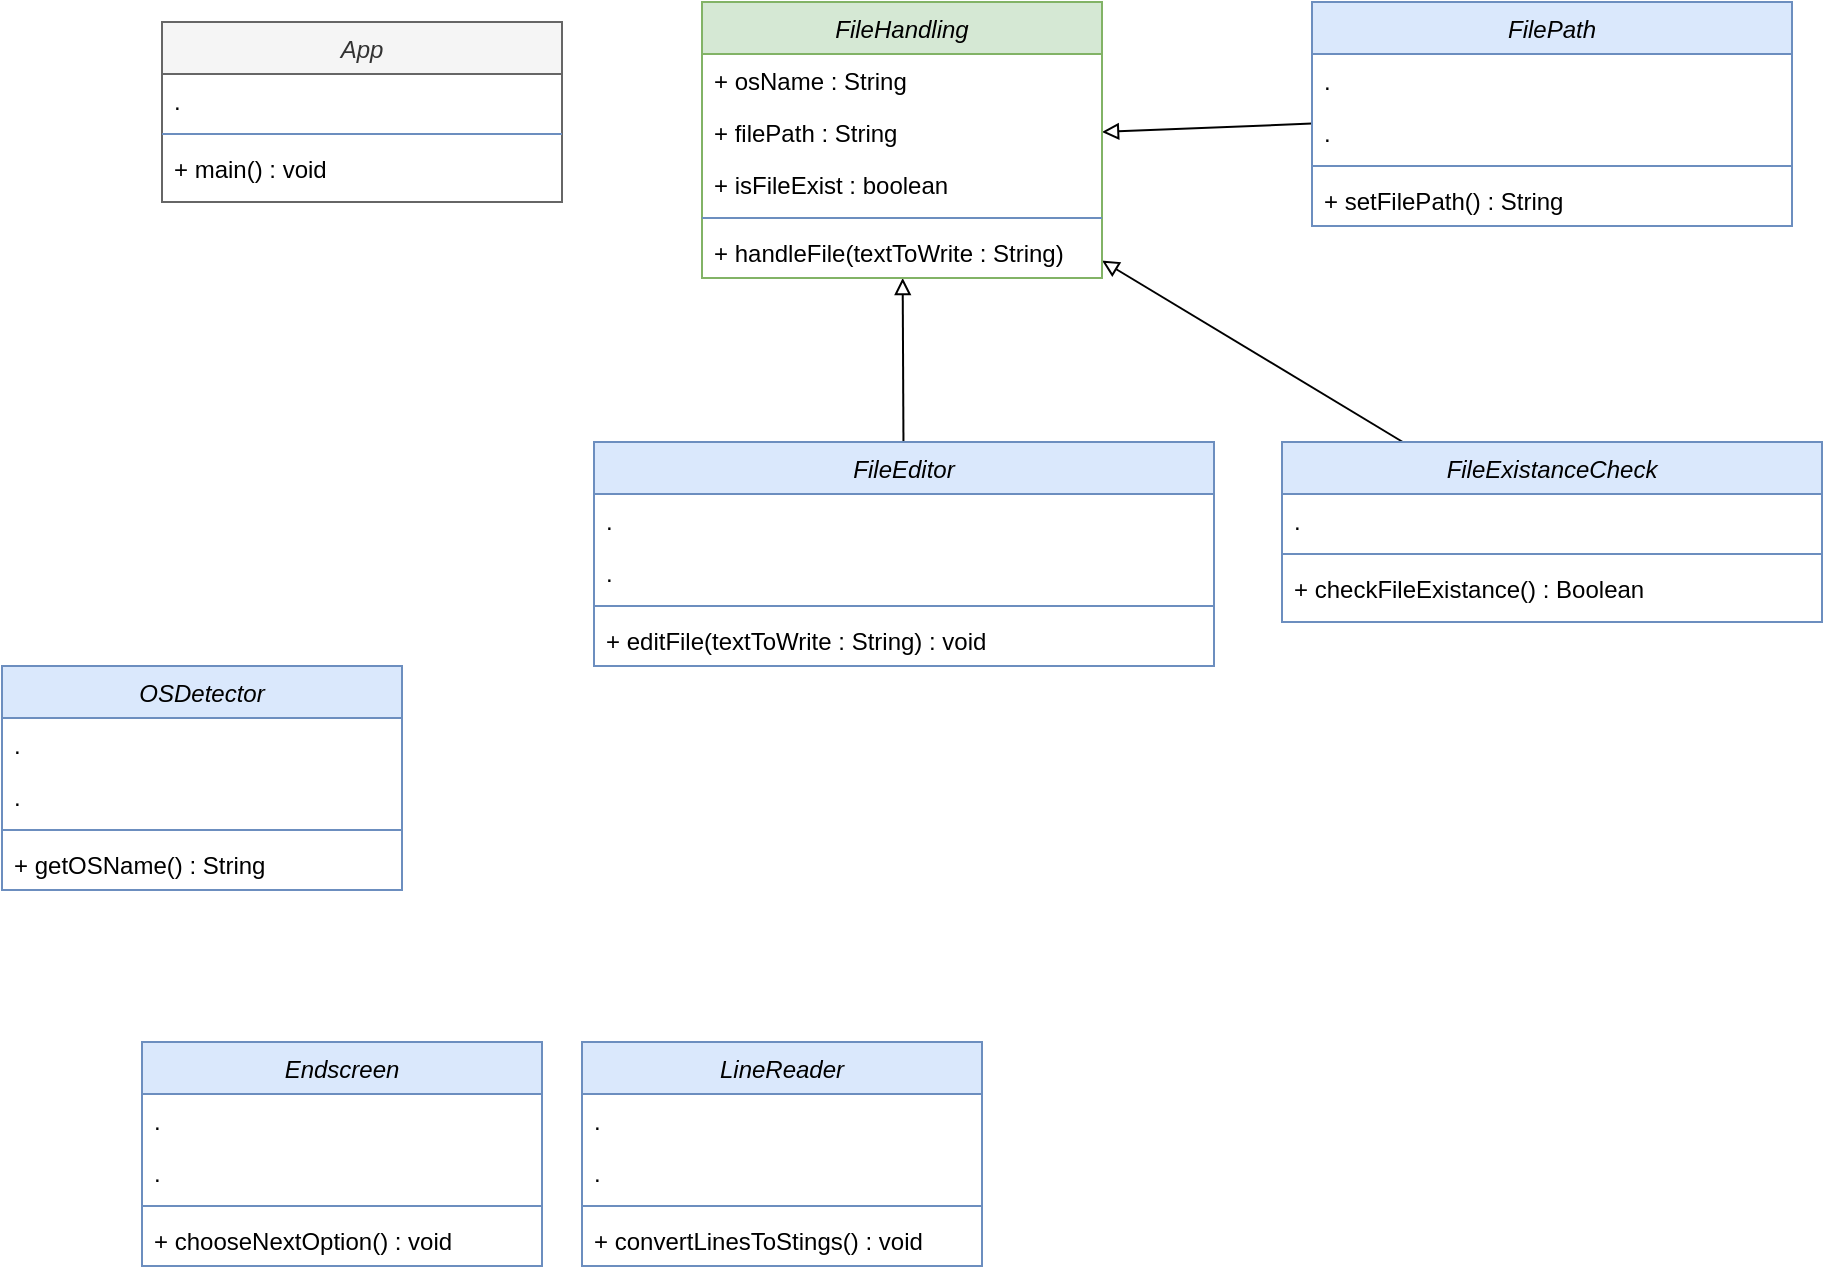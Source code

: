 <mxfile pages="4">
    <diagram id="P9hY3wxUtzOrstINLXhq" name="Classes Diagram">
        <mxGraphModel dx="2232" dy="814" grid="1" gridSize="10" guides="1" tooltips="1" connect="1" arrows="1" fold="1" page="1" pageScale="1" pageWidth="850" pageHeight="1100" math="0" shadow="0">
            <root>
                <mxCell id="0"/>
                <mxCell id="1" parent="0"/>
                <mxCell id="Iw6bFr5avpU8S0dU4lZa-1" value="App" style="swimlane;fontStyle=2;align=center;verticalAlign=top;childLayout=stackLayout;horizontal=1;startSize=26;horizontalStack=0;resizeParent=1;resizeLast=0;collapsible=1;marginBottom=0;rounded=0;shadow=0;strokeWidth=1;fillColor=#f5f5f5;strokeColor=#666666;fontColor=#333333;" parent="1" vertex="1">
                    <mxGeometry x="30" y="30" width="200" height="90" as="geometry">
                        <mxRectangle x="250" y="170" width="160" height="26" as="alternateBounds"/>
                    </mxGeometry>
                </mxCell>
                <mxCell id="Iw6bFr5avpU8S0dU4lZa-2" value="." style="text;align=left;verticalAlign=top;spacingLeft=4;spacingRight=4;overflow=hidden;rotatable=0;points=[[0,0.5],[1,0.5]];portConstraint=eastwest;rounded=0;shadow=0;html=0;" parent="Iw6bFr5avpU8S0dU4lZa-1" vertex="1">
                    <mxGeometry y="26" width="200" height="26" as="geometry"/>
                </mxCell>
                <mxCell id="Iw6bFr5avpU8S0dU4lZa-4" value="" style="line;html=1;strokeWidth=1;align=left;verticalAlign=middle;spacingTop=-1;spacingLeft=3;spacingRight=3;rotatable=0;labelPosition=right;points=[];portConstraint=eastwest;fillColor=#dae8fc;strokeColor=#6c8ebf;" parent="Iw6bFr5avpU8S0dU4lZa-1" vertex="1">
                    <mxGeometry y="52" width="200" height="8" as="geometry"/>
                </mxCell>
                <mxCell id="Iw6bFr5avpU8S0dU4lZa-5" value="+ main() : void" style="text;align=left;verticalAlign=top;spacingLeft=4;spacingRight=4;overflow=hidden;rotatable=0;points=[[0,0.5],[1,0.5]];portConstraint=eastwest;" parent="Iw6bFr5avpU8S0dU4lZa-1" vertex="1">
                    <mxGeometry y="60" width="200" height="26" as="geometry"/>
                </mxCell>
                <mxCell id="hEj3pe_BvAoImWbItpC9-2" style="edgeStyle=none;html=0;endArrow=block;endFill=0;" edge="1" parent="1" source="Iw6bFr5avpU8S0dU4lZa-6" target="dFV-OAmWoDj65aVmgO06-1">
                    <mxGeometry relative="1" as="geometry"/>
                </mxCell>
                <mxCell id="Iw6bFr5avpU8S0dU4lZa-6" value="FileExistanceCheck" style="swimlane;fontStyle=2;align=center;verticalAlign=top;childLayout=stackLayout;horizontal=1;startSize=26;horizontalStack=0;resizeParent=1;resizeLast=0;collapsible=1;marginBottom=0;rounded=0;shadow=0;strokeWidth=1;fillColor=#dae8fc;strokeColor=#6c8ebf;" parent="1" vertex="1">
                    <mxGeometry x="590" y="240" width="270" height="90" as="geometry">
                        <mxRectangle x="280" y="40" width="160" height="26" as="alternateBounds"/>
                    </mxGeometry>
                </mxCell>
                <mxCell id="Iw6bFr5avpU8S0dU4lZa-7" value="." style="text;align=left;verticalAlign=top;spacingLeft=4;spacingRight=4;overflow=hidden;rotatable=0;points=[[0,0.5],[1,0.5]];portConstraint=eastwest;rounded=0;shadow=0;html=0;" parent="Iw6bFr5avpU8S0dU4lZa-6" vertex="1">
                    <mxGeometry y="26" width="270" height="26" as="geometry"/>
                </mxCell>
                <mxCell id="Iw6bFr5avpU8S0dU4lZa-9" value="" style="line;html=1;strokeWidth=1;align=left;verticalAlign=middle;spacingTop=-1;spacingLeft=3;spacingRight=3;rotatable=0;labelPosition=right;points=[];portConstraint=eastwest;fillColor=#dae8fc;strokeColor=#6c8ebf;" parent="Iw6bFr5avpU8S0dU4lZa-6" vertex="1">
                    <mxGeometry y="52" width="270" height="8" as="geometry"/>
                </mxCell>
                <mxCell id="Iw6bFr5avpU8S0dU4lZa-10" value="+ checkFileExistance() : Boolean" style="text;align=left;verticalAlign=top;spacingLeft=4;spacingRight=4;overflow=hidden;rotatable=0;points=[[0,0.5],[1,0.5]];portConstraint=eastwest;" parent="Iw6bFr5avpU8S0dU4lZa-6" vertex="1">
                    <mxGeometry y="60" width="270" height="26" as="geometry"/>
                </mxCell>
                <mxCell id="lZPAnJNXcIkfIm6Vm1aC-4" style="edgeStyle=none;html=1;fontSize=12;fontColor=#000000;endArrow=block;endFill=0;" parent="1" source="Iw6bFr5avpU8S0dU4lZa-11" target="dFV-OAmWoDj65aVmgO06-1" edge="1">
                    <mxGeometry relative="1" as="geometry"/>
                </mxCell>
                <mxCell id="Iw6bFr5avpU8S0dU4lZa-11" value="FilePath" style="swimlane;fontStyle=2;align=center;verticalAlign=top;childLayout=stackLayout;horizontal=1;startSize=26;horizontalStack=0;resizeParent=1;resizeLast=0;collapsible=1;marginBottom=0;rounded=0;shadow=0;strokeWidth=1;fillColor=#dae8fc;strokeColor=#6c8ebf;" parent="1" vertex="1">
                    <mxGeometry x="605" y="20" width="240" height="112" as="geometry">
                        <mxRectangle x="250" y="170" width="160" height="26" as="alternateBounds"/>
                    </mxGeometry>
                </mxCell>
                <mxCell id="Iw6bFr5avpU8S0dU4lZa-12" value="." style="text;align=left;verticalAlign=top;spacingLeft=4;spacingRight=4;overflow=hidden;rotatable=0;points=[[0,0.5],[1,0.5]];portConstraint=eastwest;rounded=0;shadow=0;html=0;" parent="Iw6bFr5avpU8S0dU4lZa-11" vertex="1">
                    <mxGeometry y="26" width="240" height="26" as="geometry"/>
                </mxCell>
                <mxCell id="Iw6bFr5avpU8S0dU4lZa-13" value="." style="text;align=left;verticalAlign=top;spacingLeft=4;spacingRight=4;overflow=hidden;rotatable=0;points=[[0,0.5],[1,0.5]];portConstraint=eastwest;rounded=0;shadow=0;html=0;" parent="Iw6bFr5avpU8S0dU4lZa-11" vertex="1">
                    <mxGeometry y="52" width="240" height="26" as="geometry"/>
                </mxCell>
                <mxCell id="Iw6bFr5avpU8S0dU4lZa-14" value="" style="line;html=1;strokeWidth=1;align=left;verticalAlign=middle;spacingTop=-1;spacingLeft=3;spacingRight=3;rotatable=0;labelPosition=right;points=[];portConstraint=eastwest;fillColor=#dae8fc;strokeColor=#6c8ebf;" parent="Iw6bFr5avpU8S0dU4lZa-11" vertex="1">
                    <mxGeometry y="78" width="240" height="8" as="geometry"/>
                </mxCell>
                <mxCell id="Iw6bFr5avpU8S0dU4lZa-15" value="+ setFilePath() : String" style="text;align=left;verticalAlign=top;spacingLeft=4;spacingRight=4;overflow=hidden;rotatable=0;points=[[0,0.5],[1,0.5]];portConstraint=eastwest;" parent="Iw6bFr5avpU8S0dU4lZa-11" vertex="1">
                    <mxGeometry y="86" width="240" height="26" as="geometry"/>
                </mxCell>
                <mxCell id="Iw6bFr5avpU8S0dU4lZa-16" value="LineReader" style="swimlane;fontStyle=2;align=center;verticalAlign=top;childLayout=stackLayout;horizontal=1;startSize=26;horizontalStack=0;resizeParent=1;resizeLast=0;collapsible=1;marginBottom=0;rounded=0;shadow=0;strokeWidth=1;fillColor=#dae8fc;strokeColor=#6c8ebf;" parent="1" vertex="1">
                    <mxGeometry x="240" y="540" width="200" height="112" as="geometry">
                        <mxRectangle x="250" y="170" width="160" height="26" as="alternateBounds"/>
                    </mxGeometry>
                </mxCell>
                <mxCell id="Iw6bFr5avpU8S0dU4lZa-17" value="." style="text;align=left;verticalAlign=top;spacingLeft=4;spacingRight=4;overflow=hidden;rotatable=0;points=[[0,0.5],[1,0.5]];portConstraint=eastwest;rounded=0;shadow=0;html=0;" parent="Iw6bFr5avpU8S0dU4lZa-16" vertex="1">
                    <mxGeometry y="26" width="200" height="26" as="geometry"/>
                </mxCell>
                <mxCell id="Iw6bFr5avpU8S0dU4lZa-18" value="." style="text;align=left;verticalAlign=top;spacingLeft=4;spacingRight=4;overflow=hidden;rotatable=0;points=[[0,0.5],[1,0.5]];portConstraint=eastwest;rounded=0;shadow=0;html=0;" parent="Iw6bFr5avpU8S0dU4lZa-16" vertex="1">
                    <mxGeometry y="52" width="200" height="26" as="geometry"/>
                </mxCell>
                <mxCell id="Iw6bFr5avpU8S0dU4lZa-19" value="" style="line;html=1;strokeWidth=1;align=left;verticalAlign=middle;spacingTop=-1;spacingLeft=3;spacingRight=3;rotatable=0;labelPosition=right;points=[];portConstraint=eastwest;fillColor=#dae8fc;strokeColor=#6c8ebf;" parent="Iw6bFr5avpU8S0dU4lZa-16" vertex="1">
                    <mxGeometry y="78" width="200" height="8" as="geometry"/>
                </mxCell>
                <mxCell id="Iw6bFr5avpU8S0dU4lZa-20" value="+ convertLinesToStings() : void" style="text;align=left;verticalAlign=top;spacingLeft=4;spacingRight=4;overflow=hidden;rotatable=0;points=[[0,0.5],[1,0.5]];portConstraint=eastwest;" parent="Iw6bFr5avpU8S0dU4lZa-16" vertex="1">
                    <mxGeometry y="86" width="200" height="26" as="geometry"/>
                </mxCell>
                <mxCell id="Iw6bFr5avpU8S0dU4lZa-21" value="OSDetector" style="swimlane;fontStyle=2;align=center;verticalAlign=top;childLayout=stackLayout;horizontal=1;startSize=26;horizontalStack=0;resizeParent=1;resizeLast=0;collapsible=1;marginBottom=0;rounded=0;shadow=0;strokeWidth=1;fillColor=#dae8fc;strokeColor=#6c8ebf;" parent="1" vertex="1">
                    <mxGeometry x="-50" y="352" width="200" height="112" as="geometry">
                        <mxRectangle x="250" y="170" width="160" height="26" as="alternateBounds"/>
                    </mxGeometry>
                </mxCell>
                <mxCell id="Iw6bFr5avpU8S0dU4lZa-22" value="." style="text;align=left;verticalAlign=top;spacingLeft=4;spacingRight=4;overflow=hidden;rotatable=0;points=[[0,0.5],[1,0.5]];portConstraint=eastwest;rounded=0;shadow=0;html=0;" parent="Iw6bFr5avpU8S0dU4lZa-21" vertex="1">
                    <mxGeometry y="26" width="200" height="26" as="geometry"/>
                </mxCell>
                <mxCell id="Iw6bFr5avpU8S0dU4lZa-23" value="." style="text;align=left;verticalAlign=top;spacingLeft=4;spacingRight=4;overflow=hidden;rotatable=0;points=[[0,0.5],[1,0.5]];portConstraint=eastwest;rounded=0;shadow=0;html=0;" parent="Iw6bFr5avpU8S0dU4lZa-21" vertex="1">
                    <mxGeometry y="52" width="200" height="26" as="geometry"/>
                </mxCell>
                <mxCell id="Iw6bFr5avpU8S0dU4lZa-24" value="" style="line;html=1;strokeWidth=1;align=left;verticalAlign=middle;spacingTop=-1;spacingLeft=3;spacingRight=3;rotatable=0;labelPosition=right;points=[];portConstraint=eastwest;fillColor=#dae8fc;strokeColor=#6c8ebf;" parent="Iw6bFr5avpU8S0dU4lZa-21" vertex="1">
                    <mxGeometry y="78" width="200" height="8" as="geometry"/>
                </mxCell>
                <mxCell id="Iw6bFr5avpU8S0dU4lZa-25" value="+ getOSName() : String" style="text;align=left;verticalAlign=top;spacingLeft=4;spacingRight=4;overflow=hidden;rotatable=0;points=[[0,0.5],[1,0.5]];portConstraint=eastwest;" parent="Iw6bFr5avpU8S0dU4lZa-21" vertex="1">
                    <mxGeometry y="86" width="200" height="26" as="geometry"/>
                </mxCell>
                <mxCell id="2" style="edgeStyle=none;html=1;endArrow=block;endFill=0;" parent="1" source="Iw6bFr5avpU8S0dU4lZa-26" target="dFV-OAmWoDj65aVmgO06-1" edge="1">
                    <mxGeometry relative="1" as="geometry"/>
                </mxCell>
                <mxCell id="Iw6bFr5avpU8S0dU4lZa-26" value="FileEditor" style="swimlane;fontStyle=2;align=center;verticalAlign=top;childLayout=stackLayout;horizontal=1;startSize=26;horizontalStack=0;resizeParent=1;resizeLast=0;collapsible=1;marginBottom=0;rounded=0;shadow=0;strokeWidth=1;fillColor=#dae8fc;strokeColor=#6c8ebf;" parent="1" vertex="1">
                    <mxGeometry x="246" y="240" width="310" height="112" as="geometry">
                        <mxRectangle x="250" y="170" width="160" height="26" as="alternateBounds"/>
                    </mxGeometry>
                </mxCell>
                <mxCell id="Iw6bFr5avpU8S0dU4lZa-27" value="." style="text;align=left;verticalAlign=top;spacingLeft=4;spacingRight=4;overflow=hidden;rotatable=0;points=[[0,0.5],[1,0.5]];portConstraint=eastwest;rounded=0;shadow=0;html=0;" parent="Iw6bFr5avpU8S0dU4lZa-26" vertex="1">
                    <mxGeometry y="26" width="310" height="26" as="geometry"/>
                </mxCell>
                <mxCell id="Iw6bFr5avpU8S0dU4lZa-28" value="." style="text;align=left;verticalAlign=top;spacingLeft=4;spacingRight=4;overflow=hidden;rotatable=0;points=[[0,0.5],[1,0.5]];portConstraint=eastwest;rounded=0;shadow=0;html=0;" parent="Iw6bFr5avpU8S0dU4lZa-26" vertex="1">
                    <mxGeometry y="52" width="310" height="26" as="geometry"/>
                </mxCell>
                <mxCell id="Iw6bFr5avpU8S0dU4lZa-29" value="" style="line;html=1;strokeWidth=1;align=left;verticalAlign=middle;spacingTop=-1;spacingLeft=3;spacingRight=3;rotatable=0;labelPosition=right;points=[];portConstraint=eastwest;fillColor=#dae8fc;strokeColor=#6c8ebf;" parent="Iw6bFr5avpU8S0dU4lZa-26" vertex="1">
                    <mxGeometry y="78" width="310" height="8" as="geometry"/>
                </mxCell>
                <mxCell id="Iw6bFr5avpU8S0dU4lZa-30" value="+ editFile(textToWrite : String) : void" style="text;align=left;verticalAlign=top;spacingLeft=4;spacingRight=4;overflow=hidden;rotatable=0;points=[[0,0.5],[1,0.5]];portConstraint=eastwest;" parent="Iw6bFr5avpU8S0dU4lZa-26" vertex="1">
                    <mxGeometry y="86" width="310" height="26" as="geometry"/>
                </mxCell>
                <mxCell id="Iw6bFr5avpU8S0dU4lZa-31" value="Endscreen" style="swimlane;fontStyle=2;align=center;verticalAlign=top;childLayout=stackLayout;horizontal=1;startSize=26;horizontalStack=0;resizeParent=1;resizeLast=0;collapsible=1;marginBottom=0;rounded=0;shadow=0;strokeWidth=1;fillColor=#dae8fc;strokeColor=#6c8ebf;" parent="1" vertex="1">
                    <mxGeometry x="20" y="540" width="200" height="112" as="geometry">
                        <mxRectangle x="250" y="170" width="160" height="26" as="alternateBounds"/>
                    </mxGeometry>
                </mxCell>
                <mxCell id="Iw6bFr5avpU8S0dU4lZa-32" value="." style="text;align=left;verticalAlign=top;spacingLeft=4;spacingRight=4;overflow=hidden;rotatable=0;points=[[0,0.5],[1,0.5]];portConstraint=eastwest;rounded=0;shadow=0;html=0;" parent="Iw6bFr5avpU8S0dU4lZa-31" vertex="1">
                    <mxGeometry y="26" width="200" height="26" as="geometry"/>
                </mxCell>
                <mxCell id="Iw6bFr5avpU8S0dU4lZa-33" value="." style="text;align=left;verticalAlign=top;spacingLeft=4;spacingRight=4;overflow=hidden;rotatable=0;points=[[0,0.5],[1,0.5]];portConstraint=eastwest;rounded=0;shadow=0;html=0;" parent="Iw6bFr5avpU8S0dU4lZa-31" vertex="1">
                    <mxGeometry y="52" width="200" height="26" as="geometry"/>
                </mxCell>
                <mxCell id="Iw6bFr5avpU8S0dU4lZa-34" value="" style="line;html=1;strokeWidth=1;align=left;verticalAlign=middle;spacingTop=-1;spacingLeft=3;spacingRight=3;rotatable=0;labelPosition=right;points=[];portConstraint=eastwest;fillColor=#dae8fc;strokeColor=#6c8ebf;" parent="Iw6bFr5avpU8S0dU4lZa-31" vertex="1">
                    <mxGeometry y="78" width="200" height="8" as="geometry"/>
                </mxCell>
                <mxCell id="Iw6bFr5avpU8S0dU4lZa-35" value="+ chooseNextOption() : void" style="text;align=left;verticalAlign=top;spacingLeft=4;spacingRight=4;overflow=hidden;rotatable=0;points=[[0,0.5],[1,0.5]];portConstraint=eastwest;" parent="Iw6bFr5avpU8S0dU4lZa-31" vertex="1">
                    <mxGeometry y="86" width="200" height="26" as="geometry"/>
                </mxCell>
                <mxCell id="dFV-OAmWoDj65aVmgO06-1" value="FileHandling" style="swimlane;fontStyle=2;align=center;verticalAlign=top;childLayout=stackLayout;horizontal=1;startSize=26;horizontalStack=0;resizeParent=1;resizeLast=0;collapsible=1;marginBottom=0;rounded=0;shadow=0;strokeWidth=1;fillColor=#d5e8d4;strokeColor=#82b366;" parent="1" vertex="1">
                    <mxGeometry x="300" y="20" width="200" height="138" as="geometry">
                        <mxRectangle x="300" y="20" width="160" height="26" as="alternateBounds"/>
                    </mxGeometry>
                </mxCell>
                <mxCell id="dFV-OAmWoDj65aVmgO06-2" value="+ osName : String" style="text;align=left;verticalAlign=top;spacingLeft=4;spacingRight=4;overflow=hidden;rotatable=0;points=[[0,0.5],[1,0.5]];portConstraint=eastwest;rounded=0;shadow=0;html=0;" parent="dFV-OAmWoDj65aVmgO06-1" vertex="1">
                    <mxGeometry y="26" width="200" height="26" as="geometry"/>
                </mxCell>
                <mxCell id="dFV-OAmWoDj65aVmgO06-3" value="+ filePath : String" style="text;align=left;verticalAlign=top;spacingLeft=4;spacingRight=4;overflow=hidden;rotatable=0;points=[[0,0.5],[1,0.5]];portConstraint=eastwest;rounded=0;shadow=0;html=0;" parent="dFV-OAmWoDj65aVmgO06-1" vertex="1">
                    <mxGeometry y="52" width="200" height="26" as="geometry"/>
                </mxCell>
                <mxCell id="hEj3pe_BvAoImWbItpC9-4" value="+ isFileExist : boolean" style="text;align=left;verticalAlign=top;spacingLeft=4;spacingRight=4;overflow=hidden;rotatable=0;points=[[0,0.5],[1,0.5]];portConstraint=eastwest;rounded=0;shadow=0;html=0;" vertex="1" parent="dFV-OAmWoDj65aVmgO06-1">
                    <mxGeometry y="78" width="200" height="26" as="geometry"/>
                </mxCell>
                <mxCell id="dFV-OAmWoDj65aVmgO06-4" value="" style="line;html=1;strokeWidth=1;align=left;verticalAlign=middle;spacingTop=-1;spacingLeft=3;spacingRight=3;rotatable=0;labelPosition=right;points=[];portConstraint=eastwest;fillColor=#dae8fc;strokeColor=#6c8ebf;" parent="dFV-OAmWoDj65aVmgO06-1" vertex="1">
                    <mxGeometry y="104" width="200" height="8" as="geometry"/>
                </mxCell>
                <mxCell id="dFV-OAmWoDj65aVmgO06-5" value="+ handleFile(textToWrite : String)" style="text;align=left;verticalAlign=top;spacingLeft=4;spacingRight=4;overflow=hidden;rotatable=0;points=[[0,0.5],[1,0.5]];portConstraint=eastwest;" parent="dFV-OAmWoDj65aVmgO06-1" vertex="1">
                    <mxGeometry y="112" width="200" height="26" as="geometry"/>
                </mxCell>
            </root>
        </mxGraphModel>
    </diagram>
    <diagram name="App.java" id="DAzkwCnDV0vfouzNMLTV">
        <mxGraphModel dx="2476" dy="2058" grid="1" gridSize="10" guides="1" tooltips="1" connect="1" arrows="1" fold="1" page="1" pageScale="1" pageWidth="850" pageHeight="1100" math="0" shadow="0">
            <root>
                <mxCell id="0"/>
                <mxCell id="1" parent="0"/>
                <mxCell id="ZdFYoGWM5gW_iQNruBxe-8" value="" style="edgeStyle=orthogonalEdgeStyle;rounded=0;orthogonalLoop=1;jettySize=auto;html=1;" parent="1" source="ZdFYoGWM5gW_iQNruBxe-1" target="ZdFYoGWM5gW_iQNruBxe-7" edge="1">
                    <mxGeometry relative="1" as="geometry"/>
                </mxCell>
                <mxCell id="ZdFYoGWM5gW_iQNruBxe-1" value="Start" style="strokeWidth=2;html=1;shape=mxgraph.flowchart.start_1;whiteSpace=wrap;fillColor=#d5e8d4;strokeColor=#82b366;" parent="1" vertex="1">
                    <mxGeometry x="42.5" y="-130" width="170" height="60" as="geometry"/>
                </mxCell>
                <mxCell id="ZdFYoGWM5gW_iQNruBxe-11" value="" style="edgeStyle=orthogonalEdgeStyle;rounded=0;orthogonalLoop=1;jettySize=auto;html=1;" parent="1" source="ZdFYoGWM5gW_iQNruBxe-7" target="ZdFYoGWM5gW_iQNruBxe-10" edge="1">
                    <mxGeometry relative="1" as="geometry"/>
                </mxCell>
                <mxCell id="ZdFYoGWM5gW_iQNruBxe-7" value="Declare:&amp;nbsp; &lt;br&gt;$choice : int &lt;br&gt;$userInput : string" style="rounded=1;whiteSpace=wrap;html=1;strokeWidth=2;fillColor=#dae8fc;strokeColor=#6c8ebf;" parent="1" vertex="1">
                    <mxGeometry x="67.5" y="10" width="120" height="60" as="geometry"/>
                </mxCell>
                <mxCell id="zH4dQq1Or7INpCLc5js2-8" style="edgeStyle=none;html=1;endArrow=classic;endFill=1;" parent="1" source="ZdFYoGWM5gW_iQNruBxe-10" target="zH4dQq1Or7INpCLc5js2-3" edge="1">
                    <mxGeometry relative="1" as="geometry"/>
                </mxCell>
                <mxCell id="ZdFYoGWM5gW_iQNruBxe-10" value="Loop: do - select a choice from 1 to 4, while $choice != 4" style="rounded=1;whiteSpace=wrap;html=1;strokeWidth=2;fillColor=#d5e8d4;strokeColor=#82b366;" parent="1" vertex="1">
                    <mxGeometry x="25" y="150" width="205" height="60" as="geometry"/>
                </mxCell>
                <mxCell id="x1GFAixH-IBirMJZPUXg-5" style="edgeStyle=none;html=1;fontSize=12;fontColor=#000000;endArrow=classic;endFill=1;" parent="1" source="ZdFYoGWM5gW_iQNruBxe-14" target="ZdFYoGWM5gW_iQNruBxe-52" edge="1">
                    <mxGeometry relative="1" as="geometry"/>
                </mxCell>
                <mxCell id="x1GFAixH-IBirMJZPUXg-8" value="case: 1" style="edgeLabel;html=1;align=center;verticalAlign=middle;resizable=0;points=[];fontSize=12;fontColor=#000000;" parent="x1GFAixH-IBirMJZPUXg-5" vertex="1" connectable="0">
                    <mxGeometry x="-0.052" y="-1" relative="1" as="geometry">
                        <mxPoint as="offset"/>
                    </mxGeometry>
                </mxCell>
                <mxCell id="x1GFAixH-IBirMJZPUXg-6" style="edgeStyle=none;html=1;fontSize=12;fontColor=#000000;endArrow=classic;endFill=1;" parent="1" source="ZdFYoGWM5gW_iQNruBxe-14" target="ZdFYoGWM5gW_iQNruBxe-54" edge="1">
                    <mxGeometry relative="1" as="geometry"/>
                </mxCell>
                <mxCell id="x1GFAixH-IBirMJZPUXg-10" value="case: 4" style="edgeLabel;html=1;align=center;verticalAlign=middle;resizable=0;points=[];fontSize=12;fontColor=#000000;" parent="x1GFAixH-IBirMJZPUXg-6" vertex="1" connectable="0">
                    <mxGeometry x="0.541" y="-3" relative="1" as="geometry">
                        <mxPoint x="-97" y="-68" as="offset"/>
                    </mxGeometry>
                </mxCell>
                <mxCell id="x1GFAixH-IBirMJZPUXg-7" style="edgeStyle=none;html=1;fontSize=12;fontColor=#000000;endArrow=classic;endFill=1;" parent="1" source="ZdFYoGWM5gW_iQNruBxe-14" target="ZdFYoGWM5gW_iQNruBxe-56" edge="1">
                    <mxGeometry relative="1" as="geometry"/>
                </mxCell>
                <mxCell id="x1GFAixH-IBirMJZPUXg-9" value="case: 2" style="edgeLabel;html=1;align=center;verticalAlign=middle;resizable=0;points=[];fontSize=12;fontColor=#000000;" parent="x1GFAixH-IBirMJZPUXg-7" vertex="1" connectable="0">
                    <mxGeometry x="0.532" y="1" relative="1" as="geometry">
                        <mxPoint x="-79" y="1" as="offset"/>
                    </mxGeometry>
                </mxCell>
                <mxCell id="x1GFAixH-IBirMJZPUXg-11" style="edgeStyle=none;html=1;fontSize=12;fontColor=#000000;endArrow=classic;endFill=1;" parent="1" source="ZdFYoGWM5gW_iQNruBxe-14" target="ZdFYoGWM5gW_iQNruBxe-49" edge="1">
                    <mxGeometry relative="1" as="geometry"/>
                </mxCell>
                <mxCell id="x1GFAixH-IBirMJZPUXg-12" value="case: 4" style="edgeLabel;html=1;align=center;verticalAlign=middle;resizable=0;points=[];fontSize=12;fontColor=#000000;" parent="x1GFAixH-IBirMJZPUXg-11" vertex="1" connectable="0">
                    <mxGeometry x="0.078" y="2" relative="1" as="geometry">
                        <mxPoint as="offset"/>
                    </mxGeometry>
                </mxCell>
                <mxCell id="x1GFAixH-IBirMJZPUXg-20" style="edgeStyle=none;html=1;fontSize=12;fontColor=#000000;endArrow=classic;endFill=1;" parent="1" source="ZdFYoGWM5gW_iQNruBxe-14" target="ZdFYoGWM5gW_iQNruBxe-41" edge="1">
                    <mxGeometry relative="1" as="geometry"/>
                </mxCell>
                <mxCell id="x1GFAixH-IBirMJZPUXg-21" value="default" style="edgeLabel;html=1;align=center;verticalAlign=middle;resizable=0;points=[];fontSize=12;fontColor=#000000;" parent="x1GFAixH-IBirMJZPUXg-20" vertex="1" connectable="0">
                    <mxGeometry x="-0.162" relative="1" as="geometry">
                        <mxPoint x="-1" as="offset"/>
                    </mxGeometry>
                </mxCell>
                <mxCell id="ZdFYoGWM5gW_iQNruBxe-14" value="switch ($choice)" style="rhombus;whiteSpace=wrap;html=1;fillColor=#fff2cc;strokeColor=#d6b656;rounded=1;strokeWidth=2;" parent="1" vertex="1">
                    <mxGeometry x="74.5" y="440" width="105" height="80" as="geometry"/>
                </mxCell>
                <mxCell id="ZdFYoGWM5gW_iQNruBxe-38" value="Stop" style="strokeWidth=2;html=1;shape=mxgraph.flowchart.start_1;whiteSpace=wrap;fillColor=#f8cecc;strokeColor=#b85450;" parent="1" vertex="1">
                    <mxGeometry x="40" y="880" width="175" height="60" as="geometry"/>
                </mxCell>
                <mxCell id="x1GFAixH-IBirMJZPUXg-18" style="edgeStyle=none;html=1;fontSize=12;fontColor=#000000;endArrow=classic;endFill=1;" parent="1" source="ZdFYoGWM5gW_iQNruBxe-41" target="ZdFYoGWM5gW_iQNruBxe-10" edge="1">
                    <mxGeometry relative="1" as="geometry"/>
                </mxCell>
                <mxCell id="ZdFYoGWM5gW_iQNruBxe-41" value="Ou&lt;span style=&quot;background-color: initial;&quot;&gt;t: Invalid Choice&lt;/span&gt;" style="shape=parallelogram;perimeter=parallelogramPerimeter;whiteSpace=wrap;html=1;fixedSize=1;fillColor=#f5f5f5;strokeColor=#666666;rounded=1;strokeWidth=2;fontColor=#333333;" parent="1" vertex="1">
                    <mxGeometry x="-190" y="280" width="145" height="60" as="geometry"/>
                </mxCell>
                <mxCell id="ZdFYoGWM5gW_iQNruBxe-51" value="" style="edgeStyle=orthogonalEdgeStyle;rounded=0;orthogonalLoop=1;jettySize=auto;html=1;" parent="1" source="ZdFYoGWM5gW_iQNruBxe-49" target="ZdFYoGWM5gW_iQNruBxe-38" edge="1">
                    <mxGeometry relative="1" as="geometry"/>
                </mxCell>
                <mxCell id="ZdFYoGWM5gW_iQNruBxe-49" value="Out: Exiting the program. Goodbye!" style="shape=parallelogram;perimeter=parallelogramPerimeter;whiteSpace=wrap;html=1;fixedSize=1;fillColor=#f5f5f5;strokeColor=#666666;rounded=1;strokeWidth=2;fontColor=#333333;" parent="1" vertex="1">
                    <mxGeometry x="55" y="780" width="145" height="60" as="geometry"/>
                </mxCell>
                <mxCell id="x1GFAixH-IBirMJZPUXg-24" style="edgeStyle=none;html=1;fontSize=12;fontColor=#000000;endArrow=classic;endFill=1;" parent="1" source="ZdFYoGWM5gW_iQNruBxe-52" target="ZdFYoGWM5gW_iQNruBxe-10" edge="1">
                    <mxGeometry relative="1" as="geometry"/>
                </mxCell>
                <mxCell id="ZdFYoGWM5gW_iQNruBxe-52" value="break;" style="whiteSpace=wrap;html=1;fillColor=#f8cecc;strokeColor=#b85450;strokeWidth=2;rounded=1;arcSize=12;" parent="1" vertex="1">
                    <mxGeometry x="545" y="90" width="120" height="60" as="geometry"/>
                </mxCell>
                <mxCell id="x1GFAixH-IBirMJZPUXg-23" style="edgeStyle=none;html=1;fontSize=12;fontColor=#000000;endArrow=classic;endFill=1;" parent="1" source="ZdFYoGWM5gW_iQNruBxe-54" target="ZdFYoGWM5gW_iQNruBxe-10" edge="1">
                    <mxGeometry relative="1" as="geometry"/>
                </mxCell>
                <mxCell id="ZdFYoGWM5gW_iQNruBxe-54" value="break;" style="whiteSpace=wrap;html=1;fillColor=#f8cecc;strokeColor=#b85450;strokeWidth=2;rounded=1;arcSize=12;" parent="1" vertex="1">
                    <mxGeometry x="545" y="780" width="120" height="60" as="geometry"/>
                </mxCell>
                <mxCell id="ZdFYoGWM5gW_iQNruBxe-59" value="" style="edgeStyle=orthogonalEdgeStyle;rounded=0;orthogonalLoop=1;jettySize=auto;html=1;" parent="1" source="ZdFYoGWM5gW_iQNruBxe-56" target="ZdFYoGWM5gW_iQNruBxe-58" edge="1">
                    <mxGeometry relative="1" as="geometry"/>
                </mxCell>
                <mxCell id="ZdFYoGWM5gW_iQNruBxe-56" value="Declare: String userInput;" style="whiteSpace=wrap;html=1;fillColor=#dae8fc;strokeColor=#6c8ebf;strokeWidth=2;rounded=1;arcSize=12;" parent="1" vertex="1">
                    <mxGeometry x="545" y="450" width="120" height="60" as="geometry"/>
                </mxCell>
                <mxCell id="x1GFAixH-IBirMJZPUXg-2" style="edgeStyle=none;html=1;fontSize=12;fontColor=#000000;endArrow=classic;endFill=1;" parent="1" source="ZdFYoGWM5gW_iQNruBxe-58" target="pRkgNwQtNNKJvfC_1JMf-3" edge="1">
                    <mxGeometry relative="1" as="geometry"/>
                </mxCell>
                <mxCell id="x1GFAixH-IBirMJZPUXg-4" value="$userInput" style="edgeLabel;html=1;align=center;verticalAlign=middle;resizable=0;points=[];fontSize=12;fontColor=#000000;" parent="x1GFAixH-IBirMJZPUXg-2" vertex="1" connectable="0">
                    <mxGeometry x="0.277" y="-2" relative="1" as="geometry">
                        <mxPoint x="-41" y="-2" as="offset"/>
                    </mxGeometry>
                </mxCell>
                <mxCell id="ZdFYoGWM5gW_iQNruBxe-58" value="In: $userInput = &quot;scan user input&quot;" style="shape=parallelogram;perimeter=parallelogramPerimeter;whiteSpace=wrap;html=1;fixedSize=1;fillColor=#e1d5e7;strokeColor=#9673a6;strokeWidth=2;rounded=1;arcSize=12;" parent="1" vertex="1">
                    <mxGeometry x="745" y="450" width="125" height="60" as="geometry"/>
                </mxCell>
                <mxCell id="XrKiC8JAis8eu585RJ-p-1" style="edgeStyle=none;html=1;endArrow=classic;endFill=1;" parent="1" source="A5OK0b05tUCAopsg9DIS-1" target="ZdFYoGWM5gW_iQNruBxe-10" edge="1">
                    <mxGeometry relative="1" as="geometry">
                        <Array as="points">
                            <mxPoint x="1410" y="330"/>
                        </Array>
                    </mxGeometry>
                </mxCell>
                <UserObject label="Doc: FileHandling.java" link="data:page/id,m4WEPvbA9aEEQ7E_k_eS" id="A5OK0b05tUCAopsg9DIS-1">
                    <mxCell style="verticalLabelPosition=bottom;verticalAlign=top;shape=offPageConnector;rounded=0;size=0.5;fillColor=#f5f5f5;fontColor=#333333;strokeColor=#666666;" parent="1" vertex="1">
                        <mxGeometry x="1380" y="450" width="60" height="60" as="geometry"/>
                    </mxCell>
                </UserObject>
                <mxCell id="pRkgNwQtNNKJvfC_1JMf-5" value="" style="edgeStyle=orthogonalEdgeStyle;rounded=0;orthogonalLoop=1;jettySize=auto;html=1;" parent="1" source="pRkgNwQtNNKJvfC_1JMf-3" target="A5OK0b05tUCAopsg9DIS-1" edge="1">
                    <mxGeometry relative="1" as="geometry"/>
                </mxCell>
                <mxCell id="pRkgNwQtNNKJvfC_1JMf-3" value="handleFile($userInput) : void" style="whiteSpace=wrap;fillColor=#ffe6cc;strokeColor=#d79b00;strokeWidth=2;rounded=1;arcSize=12;" parent="1" vertex="1">
                    <mxGeometry x="1095" y="450" width="225" height="60" as="geometry"/>
                </mxCell>
                <mxCell id="x1GFAixH-IBirMJZPUXg-1" value="$userInput" style="verticalLabelPosition=bottom;verticalAlign=top;strokeWidth=2;shape=mxgraph.arrows2.arrow;dy=0.6;dx=40;notch=0;fillColor=#ffe6cc;strokeColor=#d79b00;" parent="1" vertex="1">
                    <mxGeometry x="1110" y="50" width="100" height="70" as="geometry"/>
                </mxCell>
                <mxCell id="zH4dQq1Or7INpCLc5js2-1" value="In: " style="shape=parallelogram;strokeWidth=2;perimeter=parallelogramPerimeter;whiteSpace=wrap;rounded=1;arcSize=12;size=0.23;fillColor=#e1d5e7;strokeColor=#9673a6;" parent="1" vertex="1">
                    <mxGeometry x="1093.75" y="-30" width="132.5" height="60" as="geometry"/>
                </mxCell>
                <mxCell id="zH4dQq1Or7INpCLc5js2-2" value="User input:" style="strokeWidth=2;shape=manualInput;whiteSpace=wrap;rounded=1;size=26;arcSize=11;fillColor=#e1d5e7;strokeColor=#9673a6;" parent="1" vertex="1">
                    <mxGeometry x="980" y="-30" width="100" height="60" as="geometry"/>
                </mxCell>
                <mxCell id="zH4dQq1Or7INpCLc5js2-9" style="edgeStyle=none;html=1;endArrow=classic;endFill=1;" parent="1" source="zH4dQq1Or7INpCLc5js2-3" target="ZdFYoGWM5gW_iQNruBxe-14" edge="1">
                    <mxGeometry relative="1" as="geometry"/>
                </mxCell>
                <mxCell id="zH4dQq1Or7INpCLc5js2-3" value="User input = $choice" style="strokeWidth=2;shape=manualInput;whiteSpace=wrap;rounded=1;size=26;arcSize=11;fillColor=#e1d5e7;strokeColor=#9673a6;" parent="1" vertex="1">
                    <mxGeometry x="64" y="275" width="127" height="70" as="geometry"/>
                </mxCell>
                <mxCell id="zH4dQq1Or7INpCLc5js2-10" value="Action / Process" style="rounded=1;whiteSpace=wrap;strokeWidth=2;fillColor=#dae8fc;strokeColor=#6c8ebf;" parent="1" vertex="1">
                    <mxGeometry x="960" y="55" width="120" height="60" as="geometry"/>
                </mxCell>
                <mxCell id="muy927Pbm26Wwz9tt-BD-2" value="Out:" style="shape=parallelogram;strokeWidth=2;perimeter=parallelogramPerimeter;whiteSpace=wrap;rounded=1;arcSize=12;size=0.23;fillColor=#f5f5f5;strokeColor=#666666;fontColor=#333333;" parent="1" vertex="1">
                    <mxGeometry x="1220" y="-30" width="132.5" height="60" as="geometry"/>
                </mxCell>
                <mxCell id="McAMxuYdDP0hVVev3CWY-1" value="function() / methode()" style="rounded=1;whiteSpace=wrap;absoluteArcSize=1;arcSize=14;strokeWidth=2;fillColor=#ffe6cc;strokeColor=#d79b00;" parent="1" vertex="1">
                    <mxGeometry x="1240" y="55" width="135" height="80" as="geometry"/>
                </mxCell>
                <mxCell id="ImRpqr7bOYNrKyr4QpX9-1" value="Object: &#10;of Class:" style="verticalLabelPosition=middle;verticalAlign=middle;shape=card;whiteSpace=wrap;size=20;arcSize=12;labelPosition=center;align=center;" vertex="1" parent="1">
                    <mxGeometry x="1360" y="-30" width="140" height="60" as="geometry"/>
                </mxCell>
                <mxCell id="ImRpqr7bOYNrKyr4QpX9-2" value="Object: fileHandler&#10;of Class: FileHandling()" style="verticalLabelPosition=middle;verticalAlign=middle;shape=card;whiteSpace=wrap;size=20;arcSize=12;labelPosition=center;align=center;" vertex="1" parent="1">
                    <mxGeometry x="970" y="750" width="140" height="60" as="geometry"/>
                </mxCell>
                <mxCell id="ImRpqr7bOYNrKyr4QpX9-3" value="Object: scanner&#10;of Class: Scanner(System.in)" style="verticalLabelPosition=middle;verticalAlign=middle;shape=card;whiteSpace=wrap;size=20;arcSize=12;labelPosition=center;align=center;" vertex="1" parent="1">
                    <mxGeometry x="1130" y="750" width="175" height="60" as="geometry"/>
                </mxCell>
            </root>
        </mxGraphModel>
    </diagram>
    <diagram id="m4WEPvbA9aEEQ7E_k_eS" name="FileHandling.java">
        <mxGraphModel dx="1626" dy="2058" grid="1" gridSize="10" guides="1" tooltips="1" connect="1" arrows="1" fold="1" page="1" pageScale="1" pageWidth="850" pageHeight="1100" math="0" shadow="0">
            <root>
                <mxCell id="0"/>
                <mxCell id="1" parent="0"/>
                <mxCell id="I82Ef_OxsZ8UZS36ICz1-1" style="edgeStyle=none;html=1;fontSize=12;fontColor=#000000;endArrow=classic;endFill=1;" parent="1" source="QJQ8VZrfb2yIILghLULS-1" target="836lhhfbrnheqCgzBemv-5" edge="1">
                    <mxGeometry relative="1" as="geometry"/>
                </mxCell>
                <mxCell id="V_Okxym5J9KAkjZS4z2X-1" value="$userInput" style="edgeLabel;html=1;align=center;verticalAlign=middle;resizable=0;points=[];fontSize=12;fontColor=#000000;" parent="I82Ef_OxsZ8UZS36ICz1-1" vertex="1" connectable="0">
                    <mxGeometry x="-0.222" y="-1" relative="1" as="geometry">
                        <mxPoint x="21" y="-1" as="offset"/>
                    </mxGeometry>
                </mxCell>
                <UserObject label="Doc: App.java" link="data:page/id,DAzkwCnDV0vfouzNMLTV" id="QJQ8VZrfb2yIILghLULS-1">
                    <mxCell style="verticalLabelPosition=bottom;verticalAlign=top;html=1;shape=offPageConnector;rounded=0;size=0.5;fillColor=#f5f5f5;strokeColor=#666666;fontColor=#333333;" parent="1" vertex="1">
                        <mxGeometry x="100" y="201" width="60" height="60" as="geometry"/>
                    </mxCell>
                </UserObject>
                <mxCell id="bVBowtdtUi-jUXXa-pVj-1" style="edgeStyle=none;html=1;endArrow=classic;endFill=1;" parent="1" source="QAiEUTYnvXet6RHvN6Yl-4" target="M_UBU1EQcsmd_iymSU7i-1" edge="1">
                    <mxGeometry relative="1" as="geometry"/>
                </mxCell>
                <mxCell id="QAiEUTYnvXet6RHvN6Yl-4" value="getOSName() : string" style="rounded=1;whiteSpace=wrap;absoluteArcSize=1;arcSize=14;strokeWidth=2;fillColor=#ffe6cc;strokeColor=#d79b00;" parent="1" vertex="1">
                    <mxGeometry x="715" y="175" width="135" height="80" as="geometry"/>
                </mxCell>
                <mxCell id="L6MSOTbBX5wAee7yykh7-5" style="edgeStyle=none;html=1;endArrow=classic;endFill=1;entryX=0;entryY=0.5;entryDx=0;entryDy=0;" parent="1" source="fj-O7f51-YRfq2yEAxAh-1" target="836lhhfbrnheqCgzBemv-2" edge="1">
                    <mxGeometry relative="1" as="geometry">
                        <mxPoint x="1080" y="210" as="targetPoint"/>
                        <Array as="points">
                            <mxPoint x="1350" y="325"/>
                            <mxPoint x="1350" y="80"/>
                            <mxPoint x="350" y="80"/>
                            <mxPoint x="350" y="145"/>
                        </Array>
                    </mxGeometry>
                </mxCell>
                <mxCell id="L6MSOTbBX5wAee7yykh7-6" value="return: name of the os" style="edgeLabel;html=1;align=center;verticalAlign=middle;resizable=0;points=[];" parent="L6MSOTbBX5wAee7yykh7-5" vertex="1" connectable="0">
                    <mxGeometry x="0.234" y="1" relative="1" as="geometry">
                        <mxPoint as="offset"/>
                    </mxGeometry>
                </mxCell>
                <UserObject label="Doc: OSDetector.java" link="data:page/id,8bAo2c46aDBixv3X3WYN" id="fj-O7f51-YRfq2yEAxAh-1">
                    <mxCell style="verticalLabelPosition=bottom;verticalAlign=top;html=1;shape=offPageConnector;rounded=0;size=0.5;fillColor=#f5f5f5;strokeColor=#666666;fontColor=#333333;" parent="1" vertex="1">
                        <mxGeometry x="1170" y="295" width="60" height="60" as="geometry"/>
                    </mxCell>
                </UserObject>
                <mxCell id="xn6yMSy7YOlXX0t9Qcwg-1" value="" style="edgeStyle=none;orthogonalLoop=1;jettySize=auto;html=1;rounded=0;exitX=1;exitY=0.5;exitDx=0;exitDy=0;" parent="1" source="836lhhfbrnheqCgzBemv-2" target="QAiEUTYnvXet6RHvN6Yl-4" edge="1">
                    <mxGeometry width="100" relative="1" as="geometry">
                        <mxPoint x="530" y="205" as="sourcePoint"/>
                        <mxPoint x="530" y="260" as="targetPoint"/>
                        <Array as="points"/>
                    </mxGeometry>
                </mxCell>
                <mxCell id="836lhhfbrnheqCgzBemv-1" value="FileHandling" style="swimlane;fontStyle=2;align=center;verticalAlign=top;childLayout=stackLayout;horizontal=1;startSize=26;horizontalStack=0;resizeParent=1;resizeLast=0;collapsible=1;marginBottom=0;rounded=0;shadow=0;strokeWidth=1;fillColor=#d5e8d4;strokeColor=#82b366;" parent="1" vertex="1">
                    <mxGeometry x="390" y="106" width="200" height="138" as="geometry">
                        <mxRectangle x="250" y="170" width="160" height="26" as="alternateBounds"/>
                    </mxGeometry>
                </mxCell>
                <mxCell id="836lhhfbrnheqCgzBemv-2" value="+ osName: String" style="text;align=left;verticalAlign=top;spacingLeft=4;spacingRight=4;overflow=hidden;rotatable=0;points=[[0,0.5],[1,0.5]];portConstraint=eastwest;rounded=0;shadow=0;html=0;" parent="836lhhfbrnheqCgzBemv-1" vertex="1">
                    <mxGeometry y="26" width="200" height="26" as="geometry"/>
                </mxCell>
                <mxCell id="836lhhfbrnheqCgzBemv-3" value="+ filePath: String" style="text;align=left;verticalAlign=top;spacingLeft=4;spacingRight=4;overflow=hidden;rotatable=0;points=[[0,0.5],[1,0.5]];portConstraint=eastwest;rounded=0;shadow=0;html=0;" parent="836lhhfbrnheqCgzBemv-1" vertex="1">
                    <mxGeometry y="52" width="200" height="26" as="geometry"/>
                </mxCell>
                <mxCell id="t8Zt3Xhbu0-iVpLnGNET-1" value="+ isFileExist : boolean" style="text;align=left;verticalAlign=top;spacingLeft=4;spacingRight=4;overflow=hidden;rotatable=0;points=[[0,0.5],[1,0.5]];portConstraint=eastwest;rounded=0;shadow=0;html=0;" vertex="1" parent="836lhhfbrnheqCgzBemv-1">
                    <mxGeometry y="78" width="200" height="26" as="geometry"/>
                </mxCell>
                <mxCell id="836lhhfbrnheqCgzBemv-4" value="" style="line;html=1;strokeWidth=1;align=left;verticalAlign=middle;spacingTop=-1;spacingLeft=3;spacingRight=3;rotatable=0;labelPosition=right;points=[];portConstraint=eastwest;fillColor=#dae8fc;strokeColor=#6c8ebf;" parent="836lhhfbrnheqCgzBemv-1" vertex="1">
                    <mxGeometry y="104" width="200" height="8" as="geometry"/>
                </mxCell>
                <mxCell id="836lhhfbrnheqCgzBemv-5" value="+ handleFile(textToWrite : String)" style="text;align=left;verticalAlign=top;spacingLeft=4;spacingRight=4;overflow=hidden;rotatable=0;points=[[0,0.5],[1,0.5]];portConstraint=eastwest;" parent="836lhhfbrnheqCgzBemv-1" vertex="1">
                    <mxGeometry y="112" width="200" height="26" as="geometry"/>
                </mxCell>
                <mxCell id="bVBowtdtUi-jUXXa-pVj-2" style="edgeStyle=none;html=1;endArrow=classic;endFill=1;" parent="1" source="M_UBU1EQcsmd_iymSU7i-1" target="fj-O7f51-YRfq2yEAxAh-1" edge="1">
                    <mxGeometry relative="1" as="geometry"/>
                </mxCell>
                <mxCell id="M_UBU1EQcsmd_iymSU7i-1" value="Get the name of the operating system" style="whiteSpace=wrap;fillColor=#dae8fc;strokeColor=#6c8ebf;strokeWidth=2;rounded=1;arcSize=12;" parent="1" vertex="1">
                    <mxGeometry x="970" y="190" width="120" height="60" as="geometry"/>
                </mxCell>
                <mxCell id="O1bY09wNEVYZS-EnrNST-1" style="edgeStyle=none;html=1;endArrow=classic;endFill=1;" parent="1" source="bVBowtdtUi-jUXXa-pVj-3" target="bVBowtdtUi-jUXXa-pVj-5" edge="1">
                    <mxGeometry relative="1" as="geometry"/>
                </mxCell>
                <mxCell id="bVBowtdtUi-jUXXa-pVj-3" value="setFilePath() : string" style="rounded=1;whiteSpace=wrap;absoluteArcSize=1;arcSize=14;strokeWidth=2;fillColor=#ffe6cc;strokeColor=#d79b00;" parent="1" vertex="1">
                    <mxGeometry x="670" y="330" width="135" height="80" as="geometry"/>
                </mxCell>
                <mxCell id="bVBowtdtUi-jUXXa-pVj-4" style="edgeStyle=none;html=1;endArrow=classic;endFill=1;exitX=1;exitY=0.5;exitDx=0;exitDy=0;" parent="1" source="836lhhfbrnheqCgzBemv-3" target="bVBowtdtUi-jUXXa-pVj-3" edge="1">
                    <mxGeometry relative="1" as="geometry">
                        <mxPoint x="670" y="140" as="sourcePoint"/>
                        <Array as="points">
                            <mxPoint x="640" y="190"/>
                        </Array>
                    </mxGeometry>
                </mxCell>
                <mxCell id="Ehmkqkp9ToVst-4VAUj1-1" style="edgeStyle=none;html=1;endArrow=classic;endFill=1;" parent="1" source="bVBowtdtUi-jUXXa-pVj-5" target="O1bY09wNEVYZS-EnrNST-2" edge="1">
                    <mxGeometry relative="1" as="geometry"/>
                </mxCell>
                <mxCell id="bVBowtdtUi-jUXXa-pVj-5" value="Set path of the .txt file with the contents" style="whiteSpace=wrap;fillColor=#dae8fc;strokeColor=#6c8ebf;strokeWidth=2;rounded=1;arcSize=12;" parent="1" vertex="1">
                    <mxGeometry x="910" y="340" width="120" height="60" as="geometry"/>
                </mxCell>
                <mxCell id="32obYMKn_BFK2Zgky_M4-1" style="edgeStyle=none;html=1;entryX=0;entryY=0.5;entryDx=0;entryDy=0;endArrow=classic;endFill=1;" parent="1" source="O1bY09wNEVYZS-EnrNST-2" target="836lhhfbrnheqCgzBemv-3" edge="1">
                    <mxGeometry relative="1" as="geometry">
                        <Array as="points">
                            <mxPoint x="1440" y="440"/>
                            <mxPoint x="1440" y="40"/>
                            <mxPoint x="320" y="40"/>
                            <mxPoint x="320" y="171"/>
                        </Array>
                    </mxGeometry>
                </mxCell>
                <mxCell id="32obYMKn_BFK2Zgky_M4-2" value="return: path to the file" style="edgeLabel;html=1;align=center;verticalAlign=middle;resizable=0;points=[];" parent="32obYMKn_BFK2Zgky_M4-1" vertex="1" connectable="0">
                    <mxGeometry x="0.314" y="-1" relative="1" as="geometry">
                        <mxPoint x="29" as="offset"/>
                    </mxGeometry>
                </mxCell>
                <UserObject label="Doc: FilePath.java" link="data:page/id,KU9zUFyp1h26v2OmH-5H" id="O1bY09wNEVYZS-EnrNST-2">
                    <mxCell style="verticalLabelPosition=bottom;verticalAlign=top;shape=offPageConnector;rounded=0;size=0.5;fillColor=#f5f5f5;strokeColor=#666666;fontColor=#333333;html=0;" parent="1" vertex="1">
                        <mxGeometry x="1170" y="410" width="60" height="60" as="geometry"/>
                    </mxCell>
                </UserObject>
                <mxCell id="0t-rtA4vMu8K65SouPUQ-1" style="edgeStyle=none;html=0;" edge="1" parent="1" source="Jo2CEpfdctcrd2xO307h-1" target="_hF3-9-IWgH4hoSPvNCH-1">
                    <mxGeometry relative="1" as="geometry"/>
                </mxCell>
                <mxCell id="0t-rtA4vMu8K65SouPUQ-2" value="$textToWrite" style="edgeLabel;html=1;align=center;verticalAlign=middle;resizable=0;points=[];" vertex="1" connectable="0" parent="0t-rtA4vMu8K65SouPUQ-1">
                    <mxGeometry x="-0.237" relative="1" as="geometry">
                        <mxPoint as="offset"/>
                    </mxGeometry>
                </mxCell>
                <mxCell id="Jo2CEpfdctcrd2xO307h-1" value="editFile($textToWrite) : void" style="rounded=1;whiteSpace=wrap;absoluteArcSize=1;arcSize=14;strokeWidth=2;fillColor=#ffe6cc;strokeColor=#d79b00;" parent="1" vertex="1">
                    <mxGeometry x="422.5" y="340" width="135" height="80" as="geometry"/>
                </mxCell>
                <mxCell id="Jo2CEpfdctcrd2xO307h-2" style="edgeStyle=none;html=1;endArrow=classic;endFill=1;" parent="1" source="836lhhfbrnheqCgzBemv-5" target="Jo2CEpfdctcrd2xO307h-1" edge="1">
                    <mxGeometry relative="1" as="geometry"/>
                </mxCell>
                <mxCell id="g-Np7EhDnwemHO987O5u-1" value="$textToWrite" style="edgeLabel;html=1;align=center;verticalAlign=middle;resizable=0;points=[];" vertex="1" connectable="0" parent="Jo2CEpfdctcrd2xO307h-2">
                    <mxGeometry x="-0.361" y="2" relative="1" as="geometry">
                        <mxPoint as="offset"/>
                    </mxGeometry>
                </mxCell>
                <mxCell id="g-Np7EhDnwemHO987O5u-6" style="edgeStyle=none;html=1;" edge="1" parent="1" source="g-Np7EhDnwemHO987O5u-2" target="g-Np7EhDnwemHO987O5u-5">
                    <mxGeometry relative="1" as="geometry"/>
                </mxCell>
                <mxCell id="g-Np7EhDnwemHO987O5u-2" value="checkFileExistance() : boolean" style="rounded=1;whiteSpace=wrap;absoluteArcSize=1;arcSize=14;strokeWidth=2;fillColor=#ffe6cc;strokeColor=#d79b00;" vertex="1" parent="1">
                    <mxGeometry x="670" y="460" width="170" height="80" as="geometry"/>
                </mxCell>
                <mxCell id="t8Zt3Xhbu0-iVpLnGNET-3" style="edgeStyle=none;html=0;entryX=0;entryY=0.5;entryDx=0;entryDy=0;endArrow=classic;endFill=1;" edge="1" parent="1" source="g-Np7EhDnwemHO987O5u-5" target="t8Zt3Xhbu0-iVpLnGNET-1">
                    <mxGeometry relative="1" as="geometry">
                        <Array as="points">
                            <mxPoint x="1480" y="500"/>
                            <mxPoint x="1480"/>
                            <mxPoint x="280"/>
                            <mxPoint x="280" y="197"/>
                        </Array>
                    </mxGeometry>
                </mxCell>
                <mxCell id="t8Zt3Xhbu0-iVpLnGNET-4" value="return: true or false" style="edgeLabel;html=1;align=center;verticalAlign=middle;resizable=0;points=[];" vertex="1" connectable="0" parent="t8Zt3Xhbu0-iVpLnGNET-3">
                    <mxGeometry x="0.347" y="5" relative="1" as="geometry">
                        <mxPoint x="17" y="-5" as="offset"/>
                    </mxGeometry>
                </mxCell>
                <UserObject label="Doc: FileExistanceCheck.java" link="data:page/id,Gx2Rvh7KgjfqsPp8Iz7G" id="g-Np7EhDnwemHO987O5u-5">
                    <mxCell style="verticalLabelPosition=bottom;verticalAlign=top;shape=offPageConnector;rounded=0;size=0.5;fillColor=#f5f5f5;strokeColor=#666666;fontColor=#333333;" vertex="1" parent="1">
                        <mxGeometry x="928.75" y="470" width="60" height="60" as="geometry"/>
                    </mxCell>
                </UserObject>
                <mxCell id="UBsVwzKOqPsUAqGejtOi-1" style="edgeStyle=none;html=0;endArrow=classic;endFill=1;" edge="1" parent="1" source="_hF3-9-IWgH4hoSPvNCH-1" target="QJQ8VZrfb2yIILghLULS-1">
                    <mxGeometry relative="1" as="geometry"/>
                </mxCell>
                <UserObject label="Doc: FileEditor.java" link="data:page/id,B0JEAYStmtAem9FTatu4" id="_hF3-9-IWgH4hoSPvNCH-1">
                    <mxCell style="verticalLabelPosition=bottom;verticalAlign=top;shape=offPageConnector;rounded=0;size=0.5;fillColor=#f5f5f5;strokeColor=#666666;fontColor=#333333;" vertex="1" parent="1">
                        <mxGeometry x="460" y="480" width="60" height="60" as="geometry"/>
                    </mxCell>
                </UserObject>
                <mxCell id="BBqZhDC1g9qKsYXl3ikJ-1" value="Object: oSDetector&#10;of Class: OSDetector()" style="verticalLabelPosition=middle;verticalAlign=middle;shape=card;whiteSpace=wrap;size=20;arcSize=12;labelPosition=center;align=center;" vertex="1" parent="1">
                    <mxGeometry x="860" y="1080" width="140" height="60" as="geometry"/>
                </mxCell>
                <mxCell id="BBqZhDC1g9qKsYXl3ikJ-2" value="Object: pathSetter&#10;of Class: FilePath()" style="verticalLabelPosition=middle;verticalAlign=middle;shape=card;whiteSpace=wrap;size=20;arcSize=12;labelPosition=center;align=center;" vertex="1" parent="1">
                    <mxGeometry x="1010" y="1080" width="140" height="60" as="geometry"/>
                </mxCell>
                <mxCell id="BBqZhDC1g9qKsYXl3ikJ-3" value="Object: fileChecker&#10;of Class: FileExistanceCheck()" style="verticalLabelPosition=middle;verticalAlign=middle;shape=card;whiteSpace=wrap;size=20;arcSize=12;labelPosition=center;align=center;" vertex="1" parent="1">
                    <mxGeometry x="1160" y="1080" width="170" height="60" as="geometry"/>
                </mxCell>
                <mxCell id="BBqZhDC1g9qKsYXl3ikJ-4" value="Object: fileEditor&#10;of Class: FileEditor()" style="verticalLabelPosition=middle;verticalAlign=middle;shape=card;whiteSpace=wrap;size=20;arcSize=12;labelPosition=center;align=center;" vertex="1" parent="1">
                    <mxGeometry x="1340" y="1080" width="140" height="60" as="geometry"/>
                </mxCell>
                <mxCell id="t8Zt3Xhbu0-iVpLnGNET-2" style="edgeStyle=none;html=0;endArrow=classic;endFill=1;" edge="1" parent="1" source="t8Zt3Xhbu0-iVpLnGNET-1" target="g-Np7EhDnwemHO987O5u-2">
                    <mxGeometry relative="1" as="geometry">
                        <Array as="points">
                            <mxPoint x="630" y="210"/>
                            <mxPoint x="650" y="420"/>
                        </Array>
                    </mxGeometry>
                </mxCell>
            </root>
        </mxGraphModel>
    </diagram>
    <diagram id="8bAo2c46aDBixv3X3WYN" name="OSDetector.java">
        <mxGraphModel dx="1382" dy="814" grid="1" gridSize="10" guides="1" tooltips="1" connect="1" arrows="1" fold="1" page="1" pageScale="1" pageWidth="850" pageHeight="1100" math="0" shadow="0">
            <root>
                <mxCell id="0"/>
                <mxCell id="1" parent="0"/>
                <mxCell id="zbX44GxurKu4MVvRAxuL-6" style="edgeStyle=none;html=1;entryX=0;entryY=0.5;entryDx=0;entryDy=0;" edge="1" parent="1" source="TOD0y8Kj-YYEw4F6iBIL-1" target="zbX44GxurKu4MVvRAxuL-5">
                    <mxGeometry relative="1" as="geometry"/>
                </mxCell>
                <UserObject label="Doc: Filehandling.java" link="data:page/id,m4WEPvbA9aEEQ7E_k_eS" id="TOD0y8Kj-YYEw4F6iBIL-1">
                    <mxCell style="verticalLabelPosition=bottom;verticalAlign=top;html=1;shape=offPageConnector;rounded=0;size=0.5;fillColor=#f5f5f5;strokeColor=#666666;fontColor=#333333;" vertex="1" parent="1">
                        <mxGeometry x="950" y="150" width="60" height="60" as="geometry"/>
                    </mxCell>
                </UserObject>
                <mxCell id="zbX44GxurKu4MVvRAxuL-1" value="OSDetector" style="swimlane;fontStyle=2;align=center;verticalAlign=top;childLayout=stackLayout;horizontal=1;startSize=26;horizontalStack=0;resizeParent=1;resizeLast=0;collapsible=1;marginBottom=0;rounded=0;shadow=0;strokeWidth=1;fillColor=#dae8fc;strokeColor=#6c8ebf;" vertex="1" parent="1">
                    <mxGeometry x="1150" y="81" width="200" height="112" as="geometry">
                        <mxRectangle x="250" y="170" width="160" height="26" as="alternateBounds"/>
                    </mxGeometry>
                </mxCell>
                <mxCell id="zbX44GxurKu4MVvRAxuL-2" value="." style="text;align=left;verticalAlign=top;spacingLeft=4;spacingRight=4;overflow=hidden;rotatable=0;points=[[0,0.5],[1,0.5]];portConstraint=eastwest;rounded=0;shadow=0;html=0;" vertex="1" parent="zbX44GxurKu4MVvRAxuL-1">
                    <mxGeometry y="26" width="200" height="26" as="geometry"/>
                </mxCell>
                <mxCell id="zbX44GxurKu4MVvRAxuL-3" value="." style="text;align=left;verticalAlign=top;spacingLeft=4;spacingRight=4;overflow=hidden;rotatable=0;points=[[0,0.5],[1,0.5]];portConstraint=eastwest;rounded=0;shadow=0;html=0;" vertex="1" parent="zbX44GxurKu4MVvRAxuL-1">
                    <mxGeometry y="52" width="200" height="26" as="geometry"/>
                </mxCell>
                <mxCell id="zbX44GxurKu4MVvRAxuL-4" value="" style="line;html=1;strokeWidth=1;align=left;verticalAlign=middle;spacingTop=-1;spacingLeft=3;spacingRight=3;rotatable=0;labelPosition=right;points=[];portConstraint=eastwest;fillColor=#dae8fc;strokeColor=#6c8ebf;" vertex="1" parent="zbX44GxurKu4MVvRAxuL-1">
                    <mxGeometry y="78" width="200" height="8" as="geometry"/>
                </mxCell>
                <mxCell id="zbX44GxurKu4MVvRAxuL-5" value="+ getOSName() : String" style="text;align=left;verticalAlign=top;spacingLeft=4;spacingRight=4;overflow=hidden;rotatable=0;points=[[0,0.5],[1,0.5]];portConstraint=eastwest;" vertex="1" parent="zbX44GxurKu4MVvRAxuL-1">
                    <mxGeometry y="86" width="200" height="26" as="geometry"/>
                </mxCell>
                <mxCell id="62zfSbWOQ85oxOOEgO3x-11" style="edgeStyle=none;html=1;" edge="1" parent="1" source="62zfSbWOQ85oxOOEgO3x-2" target="62zfSbWOQ85oxOOEgO3x-7">
                    <mxGeometry relative="1" as="geometry"/>
                </mxCell>
                <mxCell id="OYyqxUaqrY1wq7MhBlH5-8" value="else" style="edgeLabel;html=1;align=center;verticalAlign=middle;resizable=0;points=[];" vertex="1" connectable="0" parent="62zfSbWOQ85oxOOEgO3x-11">
                    <mxGeometry x="-0.302" y="-1" relative="1" as="geometry">
                        <mxPoint x="34" y="21" as="offset"/>
                    </mxGeometry>
                </mxCell>
                <mxCell id="62zfSbWOQ85oxOOEgO3x-12" style="edgeStyle=none;html=1;" edge="1" parent="1" source="62zfSbWOQ85oxOOEgO3x-2" target="62zfSbWOQ85oxOOEgO3x-8">
                    <mxGeometry relative="1" as="geometry"/>
                </mxCell>
                <mxCell id="OYyqxUaqrY1wq7MhBlH5-7" value="contains: nix || nux || aix" style="edgeLabel;html=1;align=center;verticalAlign=middle;resizable=0;points=[];" vertex="1" connectable="0" parent="62zfSbWOQ85oxOOEgO3x-12">
                    <mxGeometry x="-0.222" y="-2" relative="1" as="geometry">
                        <mxPoint x="9" y="24" as="offset"/>
                    </mxGeometry>
                </mxCell>
                <mxCell id="62zfSbWOQ85oxOOEgO3x-13" style="edgeStyle=none;html=1;" edge="1" parent="1" source="62zfSbWOQ85oxOOEgO3x-2" target="62zfSbWOQ85oxOOEgO3x-9">
                    <mxGeometry relative="1" as="geometry"/>
                </mxCell>
                <mxCell id="OYyqxUaqrY1wq7MhBlH5-6" value="contains: mac" style="edgeLabel;html=1;align=center;verticalAlign=middle;resizable=0;points=[];" vertex="1" connectable="0" parent="62zfSbWOQ85oxOOEgO3x-13">
                    <mxGeometry x="-0.315" y="2" relative="1" as="geometry">
                        <mxPoint y="9" as="offset"/>
                    </mxGeometry>
                </mxCell>
                <mxCell id="62zfSbWOQ85oxOOEgO3x-14" style="edgeStyle=none;html=1;" edge="1" parent="1" source="62zfSbWOQ85oxOOEgO3x-2" target="62zfSbWOQ85oxOOEgO3x-10">
                    <mxGeometry relative="1" as="geometry"/>
                </mxCell>
                <mxCell id="OYyqxUaqrY1wq7MhBlH5-5" value="contains: win" style="edgeLabel;html=1;align=center;verticalAlign=middle;resizable=0;points=[];" vertex="1" connectable="0" parent="62zfSbWOQ85oxOOEgO3x-14">
                    <mxGeometry x="-0.205" y="-1" relative="1" as="geometry">
                        <mxPoint x="-6" y="9" as="offset"/>
                    </mxGeometry>
                </mxCell>
                <mxCell id="62zfSbWOQ85oxOOEgO3x-2" value="if ($os.contains())" style="rhombus;whiteSpace=wrap;fillColor=#fff2cc;strokeColor=#d6b656;rounded=1;strokeWidth=2;" vertex="1" parent="1">
                    <mxGeometry x="1155" y="390" width="190" height="80" as="geometry"/>
                </mxCell>
                <mxCell id="62zfSbWOQ85oxOOEgO3x-6" style="edgeStyle=none;html=1;" edge="1" parent="1" source="62zfSbWOQ85oxOOEgO3x-4" target="62zfSbWOQ85oxOOEgO3x-2">
                    <mxGeometry relative="1" as="geometry"/>
                </mxCell>
                <mxCell id="62zfSbWOQ85oxOOEgO3x-4" value="Delcare $os : string and check the name of the operating system" style="whiteSpace=wrap;fillColor=#dae8fc;strokeColor=#6c8ebf;strokeWidth=2;rounded=1;arcSize=12;" vertex="1" parent="1">
                    <mxGeometry x="1190" y="250" width="120" height="60" as="geometry"/>
                </mxCell>
                <mxCell id="62zfSbWOQ85oxOOEgO3x-5" style="edgeStyle=none;html=1;" edge="1" parent="1" source="zbX44GxurKu4MVvRAxuL-5" target="62zfSbWOQ85oxOOEgO3x-4">
                    <mxGeometry relative="1" as="geometry"/>
                </mxCell>
                <mxCell id="OYyqxUaqrY1wq7MhBlH5-4" style="edgeStyle=none;html=1;" edge="1" parent="1" source="62zfSbWOQ85oxOOEgO3x-7" target="TOD0y8Kj-YYEw4F6iBIL-1">
                    <mxGeometry relative="1" as="geometry">
                        <Array as="points">
                            <mxPoint x="1475" y="750"/>
                            <mxPoint x="800" y="750"/>
                        </Array>
                    </mxGeometry>
                </mxCell>
                <mxCell id="62zfSbWOQ85oxOOEgO3x-7" value="Return &quot;Operating system&quot; + name of the operating system" style="whiteSpace=wrap;fillColor=#dae8fc;strokeColor=#6c8ebf;strokeWidth=2;rounded=1;arcSize=12;" vertex="1" parent="1">
                    <mxGeometry x="1415" y="550" width="120" height="60" as="geometry"/>
                </mxCell>
                <mxCell id="OYyqxUaqrY1wq7MhBlH5-3" style="edgeStyle=none;html=1;" edge="1" parent="1" source="62zfSbWOQ85oxOOEgO3x-8" target="TOD0y8Kj-YYEw4F6iBIL-1">
                    <mxGeometry relative="1" as="geometry">
                        <Array as="points">
                            <mxPoint x="1325" y="730"/>
                            <mxPoint x="850" y="730"/>
                        </Array>
                    </mxGeometry>
                </mxCell>
                <mxCell id="62zfSbWOQ85oxOOEgO3x-8" value="Return &quot;Unix/Linux&quot;" style="whiteSpace=wrap;fillColor=#dae8fc;strokeColor=#6c8ebf;strokeWidth=2;rounded=1;arcSize=12;" vertex="1" parent="1">
                    <mxGeometry x="1265" y="570" width="120" height="60" as="geometry"/>
                </mxCell>
                <mxCell id="OYyqxUaqrY1wq7MhBlH5-2" style="edgeStyle=none;html=1;" edge="1" parent="1" source="62zfSbWOQ85oxOOEgO3x-9" target="TOD0y8Kj-YYEw4F6iBIL-1">
                    <mxGeometry relative="1" as="geometry">
                        <Array as="points">
                            <mxPoint x="1175" y="700"/>
                            <mxPoint x="880" y="700"/>
                        </Array>
                    </mxGeometry>
                </mxCell>
                <mxCell id="62zfSbWOQ85oxOOEgO3x-9" value="Return &quot;macOS&quot;" style="whiteSpace=wrap;fillColor=#dae8fc;strokeColor=#6c8ebf;strokeWidth=2;rounded=1;arcSize=12;" vertex="1" parent="1">
                    <mxGeometry x="1115" y="570" width="120" height="60" as="geometry"/>
                </mxCell>
                <mxCell id="OYyqxUaqrY1wq7MhBlH5-1" style="edgeStyle=none;html=1;" edge="1" parent="1" source="62zfSbWOQ85oxOOEgO3x-10" target="TOD0y8Kj-YYEw4F6iBIL-1">
                    <mxGeometry relative="1" as="geometry"/>
                </mxCell>
                <mxCell id="62zfSbWOQ85oxOOEgO3x-10" value="Return &quot;Windows&quot;" style="whiteSpace=wrap;fillColor=#dae8fc;strokeColor=#6c8ebf;strokeWidth=2;rounded=1;arcSize=12;" vertex="1" parent="1">
                    <mxGeometry x="965" y="550" width="120" height="60" as="geometry"/>
                </mxCell>
            </root>
        </mxGraphModel>
    </diagram>
    <diagram id="KU9zUFyp1h26v2OmH-5H" name="FilePath.java">
        <mxGraphModel dx="2232" dy="1914" grid="1" gridSize="10" guides="1" tooltips="1" connect="1" arrows="1" fold="1" page="1" pageScale="1" pageWidth="850" pageHeight="1100" math="0" shadow="0">
            <root>
                <mxCell id="0"/>
                <mxCell id="1" parent="0"/>
                <mxCell id="iWyB9_bHOjnkXjqGA4i7-1" style="edgeStyle=none;html=1;exitX=1;exitY=0.25;exitDx=0;exitDy=0;entryX=0;entryY=0.5;entryDx=0;entryDy=0;endArrow=classic;endFill=1;" parent="1" source="KJzo6-o55z5bV-RkGxzA-1" target="ZdFPYaqo2nPmEOVjIIa6-5" edge="1">
                    <mxGeometry relative="1" as="geometry"/>
                </mxCell>
                <UserObject label="Doc: Filehandling.java" link="data:page/id,m4WEPvbA9aEEQ7E_k_eS" id="KJzo6-o55z5bV-RkGxzA-1">
                    <mxCell style="verticalLabelPosition=bottom;verticalAlign=top;shape=offPageConnector;rounded=0;size=0.5;fillColor=#f5f5f5;strokeColor=#666666;fontColor=#333333;html=0;" parent="1" vertex="1">
                        <mxGeometry x="90" y="80" width="60" height="60" as="geometry"/>
                    </mxCell>
                </UserObject>
                <mxCell id="ZdFPYaqo2nPmEOVjIIa6-1" value="FilePath" style="swimlane;fontStyle=2;align=center;verticalAlign=top;childLayout=stackLayout;horizontal=1;startSize=26;horizontalStack=0;resizeParent=1;resizeLast=0;collapsible=1;marginBottom=0;rounded=0;shadow=0;strokeWidth=1;fillColor=#dae8fc;strokeColor=#6c8ebf;" parent="1" vertex="1">
                    <mxGeometry x="270" y="-4" width="240" height="112" as="geometry">
                        <mxRectangle x="250" y="170" width="160" height="26" as="alternateBounds"/>
                    </mxGeometry>
                </mxCell>
                <mxCell id="ZdFPYaqo2nPmEOVjIIa6-2" value="." style="text;align=left;verticalAlign=top;spacingLeft=4;spacingRight=4;overflow=hidden;rotatable=0;points=[[0,0.5],[1,0.5]];portConstraint=eastwest;rounded=0;shadow=0;html=0;" parent="ZdFPYaqo2nPmEOVjIIa6-1" vertex="1">
                    <mxGeometry y="26" width="240" height="26" as="geometry"/>
                </mxCell>
                <mxCell id="ZdFPYaqo2nPmEOVjIIa6-3" value="." style="text;align=left;verticalAlign=top;spacingLeft=4;spacingRight=4;overflow=hidden;rotatable=0;points=[[0,0.5],[1,0.5]];portConstraint=eastwest;rounded=0;shadow=0;html=0;" parent="ZdFPYaqo2nPmEOVjIIa6-1" vertex="1">
                    <mxGeometry y="52" width="240" height="26" as="geometry"/>
                </mxCell>
                <mxCell id="ZdFPYaqo2nPmEOVjIIa6-4" value="" style="line;html=1;strokeWidth=1;align=left;verticalAlign=middle;spacingTop=-1;spacingLeft=3;spacingRight=3;rotatable=0;labelPosition=right;points=[];portConstraint=eastwest;fillColor=#dae8fc;strokeColor=#6c8ebf;" parent="ZdFPYaqo2nPmEOVjIIa6-1" vertex="1">
                    <mxGeometry y="78" width="240" height="8" as="geometry"/>
                </mxCell>
                <mxCell id="ZdFPYaqo2nPmEOVjIIa6-5" value="+ setFilePath() : String" style="text;align=left;verticalAlign=top;spacingLeft=4;spacingRight=4;overflow=hidden;rotatable=0;points=[[0,0.5],[1,0.5]];portConstraint=eastwest;" parent="ZdFPYaqo2nPmEOVjIIa6-1" vertex="1">
                    <mxGeometry y="86" width="240" height="26" as="geometry"/>
                </mxCell>
                <mxCell id="1sO-l3CrkJkHpWamogQm-4" style="edgeStyle=none;html=1;endArrow=classic;endFill=1;" parent="1" source="1sO-l3CrkJkHpWamogQm-1" target="1sO-l3CrkJkHpWamogQm-3" edge="1">
                    <mxGeometry relative="1" as="geometry"/>
                </mxCell>
                <mxCell id="1sO-l3CrkJkHpWamogQm-1" value="setFilePath() : String" style="rounded=1;whiteSpace=wrap;absoluteArcSize=1;arcSize=14;strokeWidth=2;fillColor=#ffe6cc;strokeColor=#d79b00;" parent="1" vertex="1">
                    <mxGeometry x="322.5" y="200" width="135" height="80" as="geometry"/>
                </mxCell>
                <mxCell id="1sO-l3CrkJkHpWamogQm-2" style="edgeStyle=none;html=1;endArrow=classic;endFill=1;" parent="1" source="ZdFPYaqo2nPmEOVjIIa6-5" target="1sO-l3CrkJkHpWamogQm-1" edge="1">
                    <mxGeometry relative="1" as="geometry"/>
                </mxCell>
                <mxCell id="1fVD_RBwyHjZJ5Cg3az9-14" style="edgeStyle=none;html=1;endArrow=classic;endFill=1;" parent="1" source="1sO-l3CrkJkHpWamogQm-3" target="LOl-xYjzFF3xSc5UNO_s-1" edge="1">
                    <mxGeometry relative="1" as="geometry"/>
                </mxCell>
                <mxCell id="1sO-l3CrkJkHpWamogQm-3" value="Declare a $userName : String variable that can be in the file path used" style="whiteSpace=wrap;fillColor=#dae8fc;strokeColor=#6c8ebf;strokeWidth=2;rounded=1;arcSize=12;" parent="1" vertex="1">
                    <mxGeometry x="308" y="360" width="170" height="60" as="geometry"/>
                </mxCell>
                <mxCell id="1fVD_RBwyHjZJ5Cg3az9-6" style="edgeStyle=none;html=1;endArrow=classic;endFill=1;" parent="1" source="LOl-xYjzFF3xSc5UNO_s-1" target="1fVD_RBwyHjZJ5Cg3az9-4" edge="1">
                    <mxGeometry relative="1" as="geometry"/>
                </mxCell>
                <mxCell id="1fVD_RBwyHjZJ5Cg3az9-15" value="case: Windows" style="edgeLabel;html=1;align=center;verticalAlign=middle;resizable=0;points=[];" parent="1fVD_RBwyHjZJ5Cg3az9-6" vertex="1" connectable="0">
                    <mxGeometry x="-0.233" y="-2" relative="1" as="geometry">
                        <mxPoint as="offset"/>
                    </mxGeometry>
                </mxCell>
                <mxCell id="1fVD_RBwyHjZJ5Cg3az9-7" style="edgeStyle=none;html=1;endArrow=classic;endFill=1;" parent="1" source="LOl-xYjzFF3xSc5UNO_s-1" target="1fVD_RBwyHjZJ5Cg3az9-3" edge="1">
                    <mxGeometry relative="1" as="geometry"/>
                </mxCell>
                <mxCell id="1fVD_RBwyHjZJ5Cg3az9-16" value="case: Linux/Unix" style="edgeLabel;html=1;align=center;verticalAlign=middle;resizable=0;points=[];" parent="1fVD_RBwyHjZJ5Cg3az9-7" vertex="1" connectable="0">
                    <mxGeometry x="-0.639" y="-1" relative="1" as="geometry">
                        <mxPoint as="offset"/>
                    </mxGeometry>
                </mxCell>
                <mxCell id="1fVD_RBwyHjZJ5Cg3az9-8" style="edgeStyle=none;html=1;endArrow=classic;endFill=1;" parent="1" source="LOl-xYjzFF3xSc5UNO_s-1" target="1fVD_RBwyHjZJ5Cg3az9-2" edge="1">
                    <mxGeometry relative="1" as="geometry"/>
                </mxCell>
                <mxCell id="1fVD_RBwyHjZJ5Cg3az9-17" value="case: macOS" style="edgeLabel;html=1;align=center;verticalAlign=middle;resizable=0;points=[];" parent="1fVD_RBwyHjZJ5Cg3az9-8" vertex="1" connectable="0">
                    <mxGeometry x="-0.505" y="1" relative="1" as="geometry">
                        <mxPoint y="1" as="offset"/>
                    </mxGeometry>
                </mxCell>
                <mxCell id="1fVD_RBwyHjZJ5Cg3az9-9" style="edgeStyle=none;html=1;endArrow=classic;endFill=1;" parent="1" source="LOl-xYjzFF3xSc5UNO_s-1" target="1fVD_RBwyHjZJ5Cg3az9-1" edge="1">
                    <mxGeometry relative="1" as="geometry"/>
                </mxCell>
                <mxCell id="1fVD_RBwyHjZJ5Cg3az9-18" value="default:" style="edgeLabel;html=1;align=center;verticalAlign=middle;resizable=0;points=[];" parent="1fVD_RBwyHjZJ5Cg3az9-9" vertex="1" connectable="0">
                    <mxGeometry x="-0.455" y="2" relative="1" as="geometry">
                        <mxPoint as="offset"/>
                    </mxGeometry>
                </mxCell>
                <mxCell id="LOl-xYjzFF3xSc5UNO_s-1" value="switch ($osName)" style="rhombus;whiteSpace=wrap;html=1;fillColor=#fff2cc;strokeColor=#d6b656;rounded=1;strokeWidth=2;" parent="1" vertex="1">
                    <mxGeometry x="328" y="480" width="132.5" height="80" as="geometry"/>
                </mxCell>
                <mxCell id="1fVD_RBwyHjZJ5Cg3az9-13" style="edgeStyle=none;html=1;endArrow=classic;endFill=1;" parent="1" source="1fVD_RBwyHjZJ5Cg3az9-1" target="KJzo6-o55z5bV-RkGxzA-1" edge="1">
                    <mxGeometry relative="1" as="geometry">
                        <Array as="points">
                            <mxPoint x="650" y="910"/>
                            <mxPoint x="-30" y="910"/>
                        </Array>
                    </mxGeometry>
                </mxCell>
                <mxCell id="1fVD_RBwyHjZJ5Cg3az9-1" value="return null" style="whiteSpace=wrap;fillColor=#dae8fc;strokeColor=#6c8ebf;strokeWidth=2;rounded=1;arcSize=12;" parent="1" vertex="1">
                    <mxGeometry x="590" y="600" width="120" height="60" as="geometry"/>
                </mxCell>
                <mxCell id="1fVD_RBwyHjZJ5Cg3az9-12" style="edgeStyle=none;html=1;endArrow=classic;endFill=1;" parent="1" source="1fVD_RBwyHjZJ5Cg3az9-2" target="KJzo6-o55z5bV-RkGxzA-1" edge="1">
                    <mxGeometry relative="1" as="geometry">
                        <Array as="points">
                            <mxPoint x="530" y="860"/>
                            <mxPoint y="860"/>
                        </Array>
                    </mxGeometry>
                </mxCell>
                <mxCell id="1fVD_RBwyHjZJ5Cg3az9-2" value="Return MacOS file path" style="whiteSpace=wrap;fillColor=#dae8fc;strokeColor=#6c8ebf;strokeWidth=2;rounded=1;arcSize=12;" parent="1" vertex="1">
                    <mxGeometry x="470" y="700" width="120" height="60" as="geometry"/>
                </mxCell>
                <mxCell id="1fVD_RBwyHjZJ5Cg3az9-11" style="edgeStyle=none;html=1;endArrow=classic;endFill=1;" parent="1" source="1fVD_RBwyHjZJ5Cg3az9-3" target="KJzo6-o55z5bV-RkGxzA-1" edge="1">
                    <mxGeometry relative="1" as="geometry">
                        <Array as="points">
                            <mxPoint x="40" y="730"/>
                        </Array>
                    </mxGeometry>
                </mxCell>
                <mxCell id="1fVD_RBwyHjZJ5Cg3az9-3" value="Return Linux file path" style="whiteSpace=wrap;fillColor=#dae8fc;strokeColor=#6c8ebf;strokeWidth=2;rounded=1;arcSize=12;" parent="1" vertex="1">
                    <mxGeometry x="230" y="700" width="120" height="60" as="geometry"/>
                </mxCell>
                <mxCell id="1fVD_RBwyHjZJ5Cg3az9-10" style="edgeStyle=none;html=1;endArrow=classic;endFill=1;" parent="1" source="1fVD_RBwyHjZJ5Cg3az9-4" target="KJzo6-o55z5bV-RkGxzA-1" edge="1">
                    <mxGeometry relative="1" as="geometry">
                        <Array as="points">
                            <mxPoint x="90" y="640"/>
                        </Array>
                    </mxGeometry>
                </mxCell>
                <mxCell id="1fVD_RBwyHjZJ5Cg3az9-4" value="Return Windows file path" style="whiteSpace=wrap;fillColor=#dae8fc;strokeColor=#6c8ebf;strokeWidth=2;rounded=1;arcSize=12;" parent="1" vertex="1">
                    <mxGeometry x="120" y="610" width="120" height="60" as="geometry"/>
                </mxCell>
            </root>
        </mxGraphModel>
    </diagram>
    <diagram id="Gx2Rvh7KgjfqsPp8Iz7G" name="FileExistanceCheck.java">
        <mxGraphModel dx="1626" dy="958" grid="1" gridSize="10" guides="1" tooltips="1" connect="1" arrows="1" fold="1" page="1" pageScale="1" pageWidth="850" pageHeight="1100" math="0" shadow="0">
            <root>
                <mxCell id="0"/>
                <mxCell id="1" parent="0"/>
                <mxCell id="xKsOkrZALMQrger7ZP4o-5" style="edgeStyle=none;html=1;entryX=0;entryY=0.5;entryDx=0;entryDy=0;" edge="1" parent="1" source="6zS2rs5msI-Xidble66j-1" target="xKsOkrZALMQrger7ZP4o-4">
                    <mxGeometry relative="1" as="geometry"/>
                </mxCell>
                <mxCell id="EH0fPHnQyASa-BRgE3Wf-11" value="$filePath" style="edgeLabel;align=center;verticalAlign=middle;resizable=0;points=[];" vertex="1" connectable="0" parent="xKsOkrZALMQrger7ZP4o-5">
                    <mxGeometry x="-0.354" y="-3" relative="1" as="geometry">
                        <mxPoint x="18" y="-3" as="offset"/>
                    </mxGeometry>
                </mxCell>
                <UserObject label="Doc: FileHandling.java" link="data:page/id,m4WEPvbA9aEEQ7E_k_eS" id="6zS2rs5msI-Xidble66j-1">
                    <mxCell style="verticalLabelPosition=bottom;verticalAlign=top;shape=offPageConnector;rounded=0;size=0.5;fillColor=#f5f5f5;strokeColor=#666666;fontColor=#333333;" vertex="1" parent="1">
                        <mxGeometry x="90" y="100" width="60" height="60" as="geometry"/>
                    </mxCell>
                </UserObject>
                <mxCell id="xKsOkrZALMQrger7ZP4o-1" value="FileExistanceCheck" style="swimlane;fontStyle=2;align=center;verticalAlign=top;childLayout=stackLayout;horizontal=1;startSize=26;horizontalStack=0;resizeParent=1;resizeLast=0;collapsible=1;marginBottom=0;rounded=0;shadow=0;strokeWidth=1;fillColor=#dae8fc;strokeColor=#6c8ebf;" vertex="1" parent="1">
                    <mxGeometry x="280" y="57" width="270" height="90" as="geometry">
                        <mxRectangle x="280" y="40" width="160" height="26" as="alternateBounds"/>
                    </mxGeometry>
                </mxCell>
                <mxCell id="xKsOkrZALMQrger7ZP4o-2" value="." style="text;align=left;verticalAlign=top;spacingLeft=4;spacingRight=4;overflow=hidden;rotatable=0;points=[[0,0.5],[1,0.5]];portConstraint=eastwest;rounded=0;shadow=0;html=0;" vertex="1" parent="xKsOkrZALMQrger7ZP4o-1">
                    <mxGeometry y="26" width="270" height="26" as="geometry"/>
                </mxCell>
                <mxCell id="xKsOkrZALMQrger7ZP4o-3" value="" style="line;html=1;strokeWidth=1;align=left;verticalAlign=middle;spacingTop=-1;spacingLeft=3;spacingRight=3;rotatable=0;labelPosition=right;points=[];portConstraint=eastwest;fillColor=#dae8fc;strokeColor=#6c8ebf;" vertex="1" parent="xKsOkrZALMQrger7ZP4o-1">
                    <mxGeometry y="52" width="270" height="8" as="geometry"/>
                </mxCell>
                <mxCell id="xKsOkrZALMQrger7ZP4o-4" value="+ checkFileExistance() : Boolean" style="text;align=left;verticalAlign=top;spacingLeft=4;spacingRight=4;overflow=hidden;rotatable=0;points=[[0,0.5],[1,0.5]];portConstraint=eastwest;" vertex="1" parent="xKsOkrZALMQrger7ZP4o-1">
                    <mxGeometry y="60" width="270" height="26" as="geometry"/>
                </mxCell>
                <mxCell id="EH0fPHnQyASa-BRgE3Wf-7" value="" style="edgeStyle=none;" edge="1" parent="1" source="EH0fPHnQyASa-BRgE3Wf-1" target="EH0fPHnQyASa-BRgE3Wf-2">
                    <mxGeometry relative="1" as="geometry"/>
                </mxCell>
                <mxCell id="EH0fPHnQyASa-BRgE3Wf-1" value="Decalte a &quot;file&quot; object of the calss &quot;File&quot;" style="whiteSpace=wrap;fillColor=#dae8fc;strokeColor=#6c8ebf;strokeWidth=2;rounded=1;arcSize=12;" vertex="1" parent="1">
                    <mxGeometry x="355" y="250" width="120" height="60" as="geometry"/>
                </mxCell>
                <mxCell id="EH0fPHnQyASa-BRgE3Wf-5" value="" style="edgeStyle=none;" edge="1" parent="1" source="EH0fPHnQyASa-BRgE3Wf-2" target="EH0fPHnQyASa-BRgE3Wf-4">
                    <mxGeometry relative="1" as="geometry"/>
                </mxCell>
                <mxCell id="EH0fPHnQyASa-BRgE3Wf-12" value="true" style="edgeLabel;html=1;align=center;verticalAlign=middle;resizable=0;points=[];" vertex="1" connectable="0" parent="EH0fPHnQyASa-BRgE3Wf-5">
                    <mxGeometry x="-0.123" y="1" relative="1" as="geometry">
                        <mxPoint as="offset"/>
                    </mxGeometry>
                </mxCell>
                <mxCell id="EH0fPHnQyASa-BRgE3Wf-6" value="" style="edgeStyle=none;" edge="1" parent="1" source="EH0fPHnQyASa-BRgE3Wf-2" target="EH0fPHnQyASa-BRgE3Wf-3">
                    <mxGeometry relative="1" as="geometry"/>
                </mxCell>
                <mxCell id="EH0fPHnQyASa-BRgE3Wf-13" value="false" style="edgeLabel;html=1;align=center;verticalAlign=middle;resizable=0;points=[];" vertex="1" connectable="0" parent="EH0fPHnQyASa-BRgE3Wf-6">
                    <mxGeometry x="-0.147" y="-1" relative="1" as="geometry">
                        <mxPoint as="offset"/>
                    </mxGeometry>
                </mxCell>
                <mxCell id="EH0fPHnQyASa-BRgE3Wf-2" value="if (file.exists())" style="rhombus;whiteSpace=wrap;fillColor=#fff2cc;strokeColor=#d6b656;rounded=1;strokeWidth=2;" vertex="1" parent="1">
                    <mxGeometry x="362.5" y="380" width="105" height="80" as="geometry"/>
                </mxCell>
                <mxCell id="EH0fPHnQyASa-BRgE3Wf-10" style="edgeStyle=none;html=1;" edge="1" parent="1" source="EH0fPHnQyASa-BRgE3Wf-3" target="6zS2rs5msI-Xidble66j-1">
                    <mxGeometry relative="1" as="geometry">
                        <Array as="points">
                            <mxPoint x="528" y="660"/>
                            <mxPoint x="120" y="660"/>
                        </Array>
                    </mxGeometry>
                </mxCell>
                <mxCell id="EH0fPHnQyASa-BRgE3Wf-3" value="Return false" style="whiteSpace=wrap;fillColor=#dae8fc;strokeColor=#6c8ebf;strokeWidth=2;rounded=1;arcSize=12;" vertex="1" parent="1">
                    <mxGeometry x="467.5" y="520" width="120" height="60" as="geometry"/>
                </mxCell>
                <mxCell id="EH0fPHnQyASa-BRgE3Wf-9" style="edgeStyle=none;html=1;" edge="1" parent="1" source="EH0fPHnQyASa-BRgE3Wf-4" target="6zS2rs5msI-Xidble66j-1">
                    <mxGeometry relative="1" as="geometry"/>
                </mxCell>
                <mxCell id="EH0fPHnQyASa-BRgE3Wf-4" value="Return true" style="whiteSpace=wrap;fillColor=#dae8fc;strokeColor=#6c8ebf;strokeWidth=2;rounded=1;arcSize=12;" vertex="1" parent="1">
                    <mxGeometry x="242.5" y="520" width="120" height="60" as="geometry"/>
                </mxCell>
                <mxCell id="EH0fPHnQyASa-BRgE3Wf-8" style="edgeStyle=none;html=1;" edge="1" parent="1" source="xKsOkrZALMQrger7ZP4o-4" target="EH0fPHnQyASa-BRgE3Wf-1">
                    <mxGeometry relative="1" as="geometry"/>
                </mxCell>
            </root>
        </mxGraphModel>
    </diagram>
    <diagram id="B0JEAYStmtAem9FTatu4" name="FileEditor.java">
        <mxGraphModel dx="2476" dy="958" grid="1" gridSize="10" guides="1" tooltips="1" connect="1" arrows="1" fold="1" page="1" pageScale="1" pageWidth="850" pageHeight="1100" math="0" shadow="0">
            <root>
                <mxCell id="0"/>
                <mxCell id="1" parent="0"/>
                <mxCell id="WAlXfRl3Xdue76SEEwkz-6" style="edgeStyle=none;html=0;entryX=0;entryY=0.5;entryDx=0;entryDy=0;" edge="1" parent="1" source="Kdg203-Tkpr3WjbymEhH-1" target="WAlXfRl3Xdue76SEEwkz-5">
                    <mxGeometry relative="1" as="geometry"/>
                </mxCell>
                <mxCell id="BBoatPCVecPFmyKiDAQG-1" value="$textToWrite" style="edgeLabel;html=1;align=center;verticalAlign=middle;resizable=0;points=[];" vertex="1" connectable="0" parent="WAlXfRl3Xdue76SEEwkz-6">
                    <mxGeometry x="-0.48" relative="1" as="geometry">
                        <mxPoint x="16" as="offset"/>
                    </mxGeometry>
                </mxCell>
                <UserObject label="Doc: FileHandling.java" link="data:page/id,m4WEPvbA9aEEQ7E_k_eS" id="Kdg203-Tkpr3WjbymEhH-1">
                    <mxCell style="verticalLabelPosition=bottom;verticalAlign=top;shape=offPageConnector;rounded=0;size=0.5;fillColor=#f5f5f5;strokeColor=#666666;fontColor=#333333;" vertex="1" parent="1">
                        <mxGeometry x="21" y="80" width="60" height="60" as="geometry"/>
                    </mxCell>
                </UserObject>
                <mxCell id="WAlXfRl3Xdue76SEEwkz-1" value="FileEditor" style="swimlane;fontStyle=2;align=center;verticalAlign=top;childLayout=stackLayout;horizontal=1;startSize=26;horizontalStack=0;resizeParent=1;resizeLast=0;collapsible=1;marginBottom=0;rounded=0;shadow=0;strokeWidth=1;fillColor=#dae8fc;strokeColor=#6c8ebf;" vertex="1" parent="1">
                    <mxGeometry x="210" y="11" width="310" height="112" as="geometry">
                        <mxRectangle x="250" y="170" width="160" height="26" as="alternateBounds"/>
                    </mxGeometry>
                </mxCell>
                <mxCell id="WAlXfRl3Xdue76SEEwkz-2" value="." style="text;align=left;verticalAlign=top;spacingLeft=4;spacingRight=4;overflow=hidden;rotatable=0;points=[[0,0.5],[1,0.5]];portConstraint=eastwest;rounded=0;shadow=0;html=0;" vertex="1" parent="WAlXfRl3Xdue76SEEwkz-1">
                    <mxGeometry y="26" width="310" height="26" as="geometry"/>
                </mxCell>
                <mxCell id="WAlXfRl3Xdue76SEEwkz-3" value="." style="text;align=left;verticalAlign=top;spacingLeft=4;spacingRight=4;overflow=hidden;rotatable=0;points=[[0,0.5],[1,0.5]];portConstraint=eastwest;rounded=0;shadow=0;html=0;" vertex="1" parent="WAlXfRl3Xdue76SEEwkz-1">
                    <mxGeometry y="52" width="310" height="26" as="geometry"/>
                </mxCell>
                <mxCell id="WAlXfRl3Xdue76SEEwkz-4" value="" style="line;html=1;strokeWidth=1;align=left;verticalAlign=middle;spacingTop=-1;spacingLeft=3;spacingRight=3;rotatable=0;labelPosition=right;points=[];portConstraint=eastwest;fillColor=#dae8fc;strokeColor=#6c8ebf;" vertex="1" parent="WAlXfRl3Xdue76SEEwkz-1">
                    <mxGeometry y="78" width="310" height="8" as="geometry"/>
                </mxCell>
                <mxCell id="WAlXfRl3Xdue76SEEwkz-5" value="+ editFile(textToWrite : String) : void" style="text;align=left;verticalAlign=top;spacingLeft=4;spacingRight=4;overflow=hidden;rotatable=0;points=[[0,0.5],[1,0.5]];portConstraint=eastwest;" vertex="1" parent="WAlXfRl3Xdue76SEEwkz-1">
                    <mxGeometry y="86" width="310" height="26" as="geometry"/>
                </mxCell>
                <mxCell id="UfwqtydvPJRSfPxEZtWe-4" style="edgeStyle=none;html=0;endArrow=classic;endFill=1;" edge="1" parent="1" source="UfwqtydvPJRSfPxEZtWe-1" target="ws5IObInOjLfLhjTxeZD-5">
                    <mxGeometry relative="1" as="geometry">
                        <mxPoint x="278" y="270" as="targetPoint"/>
                    </mxGeometry>
                </mxCell>
                <mxCell id="UfwqtydvPJRSfPxEZtWe-9" value="no" style="edgeLabel;html=1;align=center;verticalAlign=middle;resizable=0;points=[];" vertex="1" connectable="0" parent="UfwqtydvPJRSfPxEZtWe-4">
                    <mxGeometry x="-0.353" y="-2" relative="1" as="geometry">
                        <mxPoint x="-4" y="5" as="offset"/>
                    </mxGeometry>
                </mxCell>
                <mxCell id="UfwqtydvPJRSfPxEZtWe-5" style="edgeStyle=none;html=0;endArrow=classic;endFill=1;" edge="1" parent="1" source="UfwqtydvPJRSfPxEZtWe-1" target="ws5IObInOjLfLhjTxeZD-2">
                    <mxGeometry relative="1" as="geometry">
                        <mxPoint x="478.267" y="287.129" as="targetPoint"/>
                    </mxGeometry>
                </mxCell>
                <mxCell id="UfwqtydvPJRSfPxEZtWe-10" value="yes" style="edgeLabel;html=1;align=center;verticalAlign=middle;resizable=0;points=[];" vertex="1" connectable="0" parent="UfwqtydvPJRSfPxEZtWe-5">
                    <mxGeometry x="-0.509" relative="1" as="geometry">
                        <mxPoint x="5" y="5" as="offset"/>
                    </mxGeometry>
                </mxCell>
                <mxCell id="UfwqtydvPJRSfPxEZtWe-1" value="Is there a IOException?" style="rhombus;whiteSpace=wrap;fillColor=#fff2cc;strokeColor=#d6b656;rounded=1;strokeWidth=2;" vertex="1" parent="1">
                    <mxGeometry x="300" y="160" width="130" height="80" as="geometry"/>
                </mxCell>
                <mxCell id="ws5IObInOjLfLhjTxeZD-1" value="Ou&lt;span style=&quot;background-color: initial;&quot;&gt;t: Succes!&lt;/span&gt;" style="shape=parallelogram;perimeter=parallelogramPerimeter;whiteSpace=wrap;html=1;fixedSize=1;fillColor=#f5f5f5;strokeColor=#666666;rounded=1;strokeWidth=2;fontColor=#333333;" vertex="1" parent="1">
                    <mxGeometry x="167.5" y="430" width="145" height="60" as="geometry"/>
                </mxCell>
                <mxCell id="ws5IObInOjLfLhjTxeZD-4" style="edgeStyle=none;html=0;endArrow=classic;endFill=1;" edge="1" parent="1" source="ws5IObInOjLfLhjTxeZD-2" target="ws5IObInOjLfLhjTxeZD-3">
                    <mxGeometry relative="1" as="geometry"/>
                </mxCell>
                <mxCell id="ws5IObInOjLfLhjTxeZD-2" value="Ou&lt;span style=&quot;background-color: initial;&quot;&gt;t: Error . . .&lt;/span&gt;" style="shape=parallelogram;perimeter=parallelogramPerimeter;whiteSpace=wrap;html=1;fixedSize=1;fillColor=#f5f5f5;strokeColor=#666666;rounded=1;strokeWidth=2;fontColor=#333333;" vertex="1" parent="1">
                    <mxGeometry x="433" y="280" width="145" height="60" as="geometry"/>
                </mxCell>
                <mxCell id="ws5IObInOjLfLhjTxeZD-3" value="Stop" style="strokeWidth=2;html=1;shape=mxgraph.flowchart.start_1;whiteSpace=wrap;fillColor=#f8cecc;strokeColor=#b85450;" vertex="1" parent="1">
                    <mxGeometry x="419" y="420" width="175" height="60" as="geometry"/>
                </mxCell>
                <mxCell id="ws5IObInOjLfLhjTxeZD-6" style="edgeStyle=none;html=0;endArrow=classic;endFill=1;" edge="1" parent="1" source="ws5IObInOjLfLhjTxeZD-5" target="ws5IObInOjLfLhjTxeZD-1">
                    <mxGeometry relative="1" as="geometry"/>
                </mxCell>
                <mxCell id="ws5IObInOjLfLhjTxeZD-5" value="Write to file" style="whiteSpace=wrap;html=1;fillColor=#dae8fc;strokeColor=#6c8ebf;strokeWidth=2;rounded=1;arcSize=12;" vertex="1" parent="1">
                    <mxGeometry x="180" y="280" width="120" height="60" as="geometry"/>
                </mxCell>
                <mxCell id="ws5IObInOjLfLhjTxeZD-7" style="edgeStyle=none;html=0;endArrow=classic;endFill=1;" edge="1" parent="1" source="WAlXfRl3Xdue76SEEwkz-5" target="UfwqtydvPJRSfPxEZtWe-1">
                    <mxGeometry relative="1" as="geometry"/>
                </mxCell>
                <mxCell id="UrA48DYEqP55iTNtAF6W-1" style="edgeStyle=none;html=1;endArrow=classic;endFill=1;" edge="1" parent="1" source="UrA48DYEqP55iTNtAF6W-5" target="UrA48DYEqP55iTNtAF6W-6">
                    <mxGeometry relative="1" as="geometry"/>
                </mxCell>
                <mxCell id="UrA48DYEqP55iTNtAF6W-2" value="false" style="edgeLabel;html=1;align=center;verticalAlign=middle;resizable=0;points=[];" vertex="1" connectable="0" parent="UrA48DYEqP55iTNtAF6W-1">
                    <mxGeometry x="-0.252" relative="1" as="geometry">
                        <mxPoint as="offset"/>
                    </mxGeometry>
                </mxCell>
                <mxCell id="UrA48DYEqP55iTNtAF6W-3" style="edgeStyle=none;html=1;endArrow=classic;endFill=1;" edge="1" parent="1" source="UrA48DYEqP55iTNtAF6W-5" target="UrA48DYEqP55iTNtAF6W-7">
                    <mxGeometry relative="1" as="geometry"/>
                </mxCell>
                <mxCell id="UrA48DYEqP55iTNtAF6W-4" value="true" style="edgeLabel;html=1;align=center;verticalAlign=middle;resizable=0;points=[];" vertex="1" connectable="0" parent="UrA48DYEqP55iTNtAF6W-3">
                    <mxGeometry x="-0.266" y="2" relative="1" as="geometry">
                        <mxPoint as="offset"/>
                    </mxGeometry>
                </mxCell>
                <mxCell id="UrA48DYEqP55iTNtAF6W-5" value="if($isFileExist)" style="rhombus;whiteSpace=wrap;fillColor=#fff2cc;strokeColor=#d6b656;rounded=1;strokeWidth=2;" vertex="1" parent="1">
                    <mxGeometry x="-106.25" y="270" width="152.5" height="80" as="geometry"/>
                </mxCell>
                <mxCell id="UrA48DYEqP55iTNtAF6W-6" value="Out:&#10; Successfully wrote to file:" style="shape=parallelogram;perimeter=parallelogramPerimeter;whiteSpace=wrap;fixedSize=1;fillColor=#f5f5f5;strokeColor=#666666;rounded=1;strokeWidth=2;fontColor=#333333;" vertex="1" parent="1">
                    <mxGeometry x="-230" y="370" width="145" height="60" as="geometry"/>
                </mxCell>
                <mxCell id="UrA48DYEqP55iTNtAF6W-7" value="Out:&#10; Successfully appended to file:" style="shape=parallelogram;perimeter=parallelogramPerimeter;whiteSpace=wrap;fixedSize=1;fillColor=#f5f5f5;strokeColor=#666666;rounded=1;strokeWidth=2;fontColor=#333333;" vertex="1" parent="1">
                    <mxGeometry y="370" width="170" height="60" as="geometry"/>
                </mxCell>
                <mxCell id="UrA48DYEqP55iTNtAF6W-8" style="edgeStyle=none;html=1;" edge="1" parent="1" target="UrA48DYEqP55iTNtAF6W-5" source="ws5IObInOjLfLhjTxeZD-5">
                    <mxGeometry relative="1" as="geometry">
                        <mxPoint x="670" y="770.0" as="sourcePoint"/>
                    </mxGeometry>
                </mxCell>
            </root>
        </mxGraphModel>
    </diagram>
</mxfile>